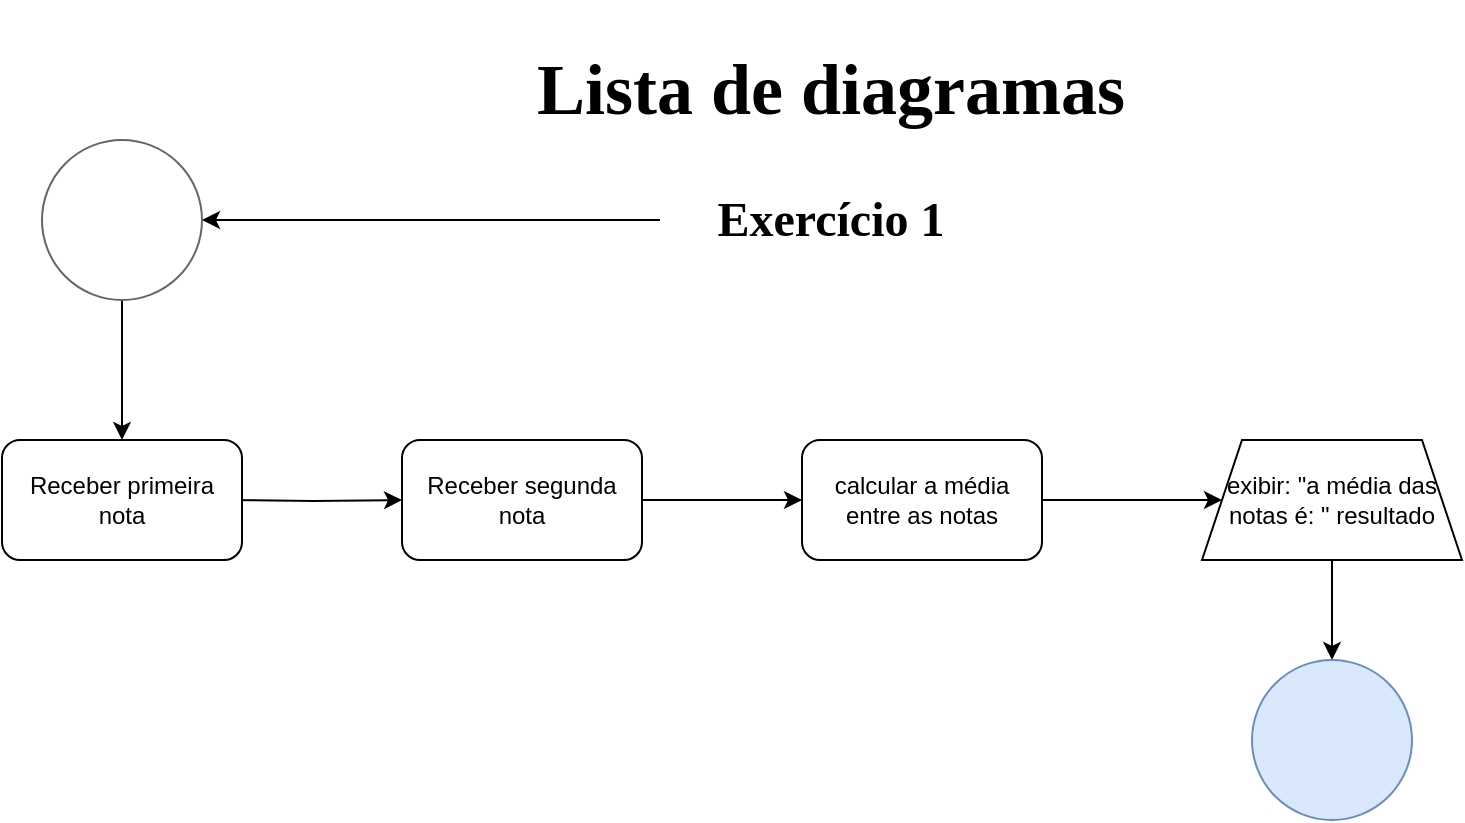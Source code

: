 <mxfile version="21.6.8" type="device" pages="9">
  <diagram name="Página-1" id="MBVWRLeL4u0YkYRsHQjf">
    <mxGraphModel dx="2534" dy="1691" grid="1" gridSize="10" guides="1" tooltips="0" connect="1" arrows="1" fold="1" page="1" pageScale="1" pageWidth="827" pageHeight="1169" math="0" shadow="0">
      <root>
        <mxCell id="0" />
        <mxCell id="1" parent="0" />
        <mxCell id="yLwsUer8spaAoTvLIjva-7" value="&lt;h1&gt;&lt;font style=&quot;font-size: 36px;&quot; face=&quot;Verdana&quot;&gt;Lista de diagramas&lt;/font&gt;&lt;/h1&gt;" style="text;html=1;align=center;verticalAlign=middle;resizable=0;points=[];autosize=1;strokeColor=none;fillColor=none;" parent="1" vertex="1">
          <mxGeometry x="-1391" y="-1010" width="410" height="90" as="geometry" />
        </mxCell>
        <mxCell id="yLwsUer8spaAoTvLIjva-12" style="edgeStyle=orthogonalEdgeStyle;rounded=0;orthogonalLoop=1;jettySize=auto;html=1;entryX=1;entryY=0.5;entryDx=0;entryDy=0;" parent="1" source="yLwsUer8spaAoTvLIjva-10" target="RGLnEuBSLvREdxHDgXHY-3" edge="1">
          <mxGeometry relative="1" as="geometry">
            <mxPoint x="-1550" y="-790" as="targetPoint" />
          </mxGeometry>
        </mxCell>
        <mxCell id="yLwsUer8spaAoTvLIjva-10" value="&lt;font face=&quot;Verdana&quot;&gt;&lt;span style=&quot;font-size: 24px;&quot;&gt;&lt;b&gt;Exercício 1&lt;/b&gt;&lt;br&gt;&lt;/span&gt;&lt;/font&gt;" style="text;html=1;align=center;verticalAlign=middle;resizable=0;points=[];autosize=1;strokeColor=none;fillColor=none;" parent="1" vertex="1">
          <mxGeometry x="-1271" y="-920" width="170" height="40" as="geometry" />
        </mxCell>
        <mxCell id="yLwsUer8spaAoTvLIjva-15" style="edgeStyle=orthogonalEdgeStyle;rounded=0;orthogonalLoop=1;jettySize=auto;html=1;exitX=1;exitY=0.5;exitDx=0;exitDy=0;" parent="1" target="yLwsUer8spaAoTvLIjva-17" edge="1">
          <mxGeometry relative="1" as="geometry">
            <mxPoint x="-1410" y="-760" as="targetPoint" />
            <mxPoint x="-1490" y="-760" as="sourcePoint" />
            <Array as="points" />
          </mxGeometry>
        </mxCell>
        <mxCell id="yLwsUer8spaAoTvLIjva-16" value="Receber primeira nota" style="rounded=1;whiteSpace=wrap;html=1;" parent="1" vertex="1">
          <mxGeometry x="-1600" y="-790" width="120" height="60" as="geometry" />
        </mxCell>
        <mxCell id="yLwsUer8spaAoTvLIjva-19" value="" style="edgeStyle=orthogonalEdgeStyle;rounded=0;orthogonalLoop=1;jettySize=auto;html=1;" parent="1" source="yLwsUer8spaAoTvLIjva-17" edge="1">
          <mxGeometry relative="1" as="geometry">
            <mxPoint x="-1200" y="-760" as="targetPoint" />
          </mxGeometry>
        </mxCell>
        <mxCell id="yLwsUer8spaAoTvLIjva-17" value="Receber segunda nota" style="rounded=1;whiteSpace=wrap;html=1;" parent="1" vertex="1">
          <mxGeometry x="-1400" y="-790" width="120" height="60" as="geometry" />
        </mxCell>
        <mxCell id="yLwsUer8spaAoTvLIjva-23" value="" style="edgeStyle=orthogonalEdgeStyle;rounded=0;orthogonalLoop=1;jettySize=auto;html=1;" parent="1" source="yLwsUer8spaAoTvLIjva-18" edge="1">
          <mxGeometry relative="1" as="geometry">
            <mxPoint x="-990" y="-760" as="targetPoint" />
          </mxGeometry>
        </mxCell>
        <mxCell id="yLwsUer8spaAoTvLIjva-18" value="calcular a média entre as notas" style="whiteSpace=wrap;html=1;rounded=1;" parent="1" vertex="1">
          <mxGeometry x="-1200" y="-790" width="120" height="60" as="geometry" />
        </mxCell>
        <mxCell id="RGLnEuBSLvREdxHDgXHY-2" style="edgeStyle=orthogonalEdgeStyle;rounded=0;orthogonalLoop=1;jettySize=auto;html=1;exitX=0.5;exitY=1;exitDx=0;exitDy=0;entryX=0.5;entryY=0;entryDx=0;entryDy=0;" parent="1" source="whuFGem-u5p46zRJl5p5-1" target="RGLnEuBSLvREdxHDgXHY-1" edge="1">
          <mxGeometry relative="1" as="geometry" />
        </mxCell>
        <mxCell id="whuFGem-u5p46zRJl5p5-1" value="exibir: &quot;a média das notas é: &quot; resultado" style="shape=trapezoid;perimeter=trapezoidPerimeter;whiteSpace=wrap;html=1;fixedSize=1;" parent="1" vertex="1">
          <mxGeometry x="-1000" y="-790" width="130" height="60" as="geometry" />
        </mxCell>
        <mxCell id="RGLnEuBSLvREdxHDgXHY-1" value="" style="ellipse;whiteSpace=wrap;html=1;aspect=fixed;strokeColor=#6c8ebf;fillColor=#dae8fc;" parent="1" vertex="1">
          <mxGeometry x="-975" y="-680" width="80" height="80" as="geometry" />
        </mxCell>
        <mxCell id="RGLnEuBSLvREdxHDgXHY-4" style="edgeStyle=orthogonalEdgeStyle;rounded=0;orthogonalLoop=1;jettySize=auto;html=1;entryX=0.5;entryY=0;entryDx=0;entryDy=0;" parent="1" source="RGLnEuBSLvREdxHDgXHY-3" target="yLwsUer8spaAoTvLIjva-16" edge="1">
          <mxGeometry relative="1" as="geometry" />
        </mxCell>
        <mxCell id="RGLnEuBSLvREdxHDgXHY-3" value="" style="ellipse;whiteSpace=wrap;html=1;aspect=fixed;strokeColor=#666666;fillColor=none;gradientColor=#b3b3b3;" parent="1" vertex="1">
          <mxGeometry x="-1580" y="-940" width="80" height="80" as="geometry" />
        </mxCell>
      </root>
    </mxGraphModel>
  </diagram>
  <diagram id="PPPMZbSBldMwgM_wO3XQ" name="Página-2">
    <mxGraphModel dx="880" dy="522" grid="1" gridSize="10" guides="1" tooltips="1" connect="1" arrows="1" fold="1" page="1" pageScale="1" pageWidth="827" pageHeight="1169" math="0" shadow="0">
      <root>
        <mxCell id="0" />
        <mxCell id="1" parent="0" />
        <mxCell id="ddOnvyrgOLOoN6zQgoAd-1" style="edgeStyle=orthogonalEdgeStyle;rounded=0;orthogonalLoop=1;jettySize=auto;html=1;entryX=0;entryY=0.5;entryDx=0;entryDy=0;" parent="1" source="R-vO49pj2QU3bakPJqdC-1" target="DH5n6js6v5DD6Njl--qI-1" edge="1">
          <mxGeometry relative="1" as="geometry">
            <mxPoint x="760" y="200" as="targetPoint" />
            <Array as="points">
              <mxPoint x="740" y="60" />
              <mxPoint x="740" y="57" />
            </Array>
          </mxGeometry>
        </mxCell>
        <mxCell id="R-vO49pj2QU3bakPJqdC-1" value="&lt;font face=&quot;Verdana&quot;&gt;&lt;b&gt;&lt;font style=&quot;font-size: 24px;&quot;&gt;Exercício&lt;span style=&quot;background-color: initial;&quot;&gt;&amp;nbsp;&lt;font style=&quot;&quot;&gt;2&lt;/font&gt;&lt;/span&gt;&lt;/font&gt;&lt;/b&gt;&lt;span style=&quot;font-size: 18px;&quot;&gt;&lt;b&gt;&lt;br&gt;&lt;/b&gt;&lt;/span&gt;&lt;/font&gt;" style="text;html=1;align=center;verticalAlign=middle;resizable=0;points=[];autosize=1;strokeColor=none;fillColor=none;" parent="1" vertex="1">
          <mxGeometry x="329" y="40" width="170" height="40" as="geometry" />
        </mxCell>
        <mxCell id="ddOnvyrgOLOoN6zQgoAd-4" value="" style="edgeStyle=orthogonalEdgeStyle;rounded=0;orthogonalLoop=1;jettySize=auto;html=1;" parent="1" source="ddOnvyrgOLOoN6zQgoAd-2" target="ddOnvyrgOLOoN6zQgoAd-3" edge="1">
          <mxGeometry relative="1" as="geometry" />
        </mxCell>
        <mxCell id="ddOnvyrgOLOoN6zQgoAd-2" value="receberr primeira nota" style="rounded=1;whiteSpace=wrap;html=1;" parent="1" vertex="1">
          <mxGeometry x="680" y="155" width="130" height="110" as="geometry" />
        </mxCell>
        <mxCell id="DH5n6js6v5DD6Njl--qI-9" style="edgeStyle=orthogonalEdgeStyle;rounded=0;orthogonalLoop=1;jettySize=auto;html=1;entryX=1;entryY=0.5;entryDx=0;entryDy=0;" edge="1" parent="1" source="ddOnvyrgOLOoN6zQgoAd-3" target="DH5n6js6v5DD6Njl--qI-8">
          <mxGeometry relative="1" as="geometry" />
        </mxCell>
        <mxCell id="ddOnvyrgOLOoN6zQgoAd-3" value="receber segunda nota" style="whiteSpace=wrap;html=1;rounded=1;" parent="1" vertex="1">
          <mxGeometry x="460" y="155" width="150" height="110" as="geometry" />
        </mxCell>
        <mxCell id="DH5n6js6v5DD6Njl--qI-4" style="edgeStyle=orthogonalEdgeStyle;rounded=0;orthogonalLoop=1;jettySize=auto;html=1;entryX=0.5;entryY=0;entryDx=0;entryDy=0;" edge="1" parent="1" source="QMON-Y-2vng-MlJz6Hmx-7" target="QMON-Y-2vng-MlJz6Hmx-12">
          <mxGeometry relative="1" as="geometry" />
        </mxCell>
        <mxCell id="DH5n6js6v5DD6Njl--qI-5" style="edgeStyle=orthogonalEdgeStyle;rounded=0;orthogonalLoop=1;jettySize=auto;html=1;entryX=0.5;entryY=1;entryDx=0;entryDy=0;" edge="1" parent="1" source="QMON-Y-2vng-MlJz6Hmx-7" target="QMON-Y-2vng-MlJz6Hmx-9">
          <mxGeometry relative="1" as="geometry" />
        </mxCell>
        <mxCell id="QMON-Y-2vng-MlJz6Hmx-7" value="" style="rhombus;whiteSpace=wrap;html=1;" parent="1" vertex="1">
          <mxGeometry x="200" y="177.5" width="80" height="65" as="geometry" />
        </mxCell>
        <mxCell id="DH5n6js6v5DD6Njl--qI-13" style="edgeStyle=orthogonalEdgeStyle;rounded=0;orthogonalLoop=1;jettySize=auto;html=1;entryX=0.5;entryY=0;entryDx=0;entryDy=0;" edge="1" parent="1" source="QMON-Y-2vng-MlJz6Hmx-9" target="DH5n6js6v5DD6Njl--qI-12">
          <mxGeometry relative="1" as="geometry" />
        </mxCell>
        <mxCell id="QMON-Y-2vng-MlJz6Hmx-9" value="exiba #partiuestágio" style="rounded=1;whiteSpace=wrap;html=1;" parent="1" vertex="1">
          <mxGeometry x="170" y="17.5" width="140" height="110" as="geometry" />
        </mxCell>
        <mxCell id="DH5n6js6v5DD6Njl--qI-14" style="edgeStyle=orthogonalEdgeStyle;rounded=0;orthogonalLoop=1;jettySize=auto;html=1;entryX=0.5;entryY=1;entryDx=0;entryDy=0;" edge="1" parent="1" source="QMON-Y-2vng-MlJz6Hmx-12" target="DH5n6js6v5DD6Njl--qI-12">
          <mxGeometry relative="1" as="geometry" />
        </mxCell>
        <mxCell id="QMON-Y-2vng-MlJz6Hmx-12" value="exiba #partiutentardenovo" style="rounded=1;whiteSpace=wrap;html=1;" parent="1" vertex="1">
          <mxGeometry x="170" y="290" width="140" height="105" as="geometry" />
        </mxCell>
        <mxCell id="DH5n6js6v5DD6Njl--qI-2" style="edgeStyle=orthogonalEdgeStyle;rounded=0;orthogonalLoop=1;jettySize=auto;html=1;entryX=0.5;entryY=0;entryDx=0;entryDy=0;" edge="1" parent="1" source="DH5n6js6v5DD6Njl--qI-1" target="ddOnvyrgOLOoN6zQgoAd-2">
          <mxGeometry relative="1" as="geometry" />
        </mxCell>
        <mxCell id="DH5n6js6v5DD6Njl--qI-1" value="" style="ellipse;whiteSpace=wrap;html=1;aspect=fixed;" vertex="1" parent="1">
          <mxGeometry x="705" y="17.5" width="80" height="80" as="geometry" />
        </mxCell>
        <mxCell id="DH5n6js6v5DD6Njl--qI-6" value="&lt;b&gt;Média &amp;gt;= 5&lt;/b&gt;" style="text;html=1;strokeColor=none;fillColor=none;align=center;verticalAlign=middle;whiteSpace=wrap;rounded=0;" vertex="1" parent="1">
          <mxGeometry x="165" y="140" width="70" height="30" as="geometry" />
        </mxCell>
        <mxCell id="DH5n6js6v5DD6Njl--qI-7" value="&lt;b&gt;Média&amp;nbsp;&amp;lt;5&lt;/b&gt;" style="text;html=1;strokeColor=none;fillColor=none;align=center;verticalAlign=middle;whiteSpace=wrap;rounded=0;" vertex="1" parent="1">
          <mxGeometry x="170" y="242.5" width="60" height="30" as="geometry" />
        </mxCell>
        <mxCell id="DH5n6js6v5DD6Njl--qI-10" style="edgeStyle=orthogonalEdgeStyle;rounded=0;orthogonalLoop=1;jettySize=auto;html=1;entryX=1;entryY=0.5;entryDx=0;entryDy=0;" edge="1" parent="1" source="DH5n6js6v5DD6Njl--qI-8" target="QMON-Y-2vng-MlJz6Hmx-7">
          <mxGeometry relative="1" as="geometry" />
        </mxCell>
        <mxCell id="DH5n6js6v5DD6Njl--qI-8" value="Calcular média&lt;br&gt;(&lt;b&gt;Média&lt;/b&gt;)" style="rounded=0;whiteSpace=wrap;html=1;" vertex="1" parent="1">
          <mxGeometry x="330" y="180" width="90" height="60" as="geometry" />
        </mxCell>
        <mxCell id="DH5n6js6v5DD6Njl--qI-12" value="" style="ellipse;whiteSpace=wrap;html=1;aspect=fixed;fillColor=#96CEFF;" vertex="1" parent="1">
          <mxGeometry x="20" y="155" width="80" height="80" as="geometry" />
        </mxCell>
      </root>
    </mxGraphModel>
  </diagram>
  <diagram id="km4E6x7lSGDBsaypSOEK" name="Página-3">
    <mxGraphModel dx="880" dy="522" grid="1" gridSize="10" guides="1" tooltips="1" connect="1" arrows="1" fold="1" page="1" pageScale="1" pageWidth="827" pageHeight="1169" math="0" shadow="0">
      <root>
        <mxCell id="0" />
        <mxCell id="1" parent="0" />
        <mxCell id="hJqeboP30ijmWmsp8F8Y-5" style="edgeStyle=orthogonalEdgeStyle;rounded=0;orthogonalLoop=1;jettySize=auto;html=1;entryX=1;entryY=0.5;entryDx=0;entryDy=0;" edge="1" parent="1" source="zeyaKWwRTD_eX1ojcNpV-2" target="hJqeboP30ijmWmsp8F8Y-4">
          <mxGeometry relative="1" as="geometry" />
        </mxCell>
        <mxCell id="zeyaKWwRTD_eX1ojcNpV-2" value="&lt;font face=&quot;Verdana&quot;&gt;&lt;b&gt;&lt;font style=&quot;font-size: 24px;&quot;&gt;Exercício&lt;span style=&quot;background-color: initial;&quot;&gt;&amp;nbsp;3&lt;/span&gt;&lt;/font&gt;&lt;/b&gt;&lt;span style=&quot;font-size: 18px;&quot;&gt;&lt;b&gt;&lt;br&gt;&lt;/b&gt;&lt;/span&gt;&lt;/font&gt;" style="text;html=1;align=center;verticalAlign=middle;resizable=0;points=[];autosize=1;strokeColor=none;fillColor=none;" parent="1" vertex="1">
          <mxGeometry x="630" y="24" width="170" height="40" as="geometry" />
        </mxCell>
        <mxCell id="zeyaKWwRTD_eX1ojcNpV-7" style="edgeStyle=orthogonalEdgeStyle;rounded=0;orthogonalLoop=1;jettySize=auto;html=1;" parent="1" source="zeyaKWwRTD_eX1ojcNpV-5" target="zeyaKWwRTD_eX1ojcNpV-8" edge="1">
          <mxGeometry relative="1" as="geometry">
            <mxPoint x="120" y="240" as="targetPoint" />
          </mxGeometry>
        </mxCell>
        <mxCell id="GPi00CHcTWiWtiCr3RKn-3" style="edgeStyle=orthogonalEdgeStyle;rounded=0;orthogonalLoop=1;jettySize=auto;html=1;entryX=0.5;entryY=0;entryDx=0;entryDy=0;" parent="1" source="zeyaKWwRTD_eX1ojcNpV-5" target="GPi00CHcTWiWtiCr3RKn-2" edge="1">
          <mxGeometry relative="1" as="geometry" />
        </mxCell>
        <mxCell id="GPi00CHcTWiWtiCr3RKn-5" value="" style="edgeStyle=orthogonalEdgeStyle;rounded=0;orthogonalLoop=1;jettySize=auto;html=1;" parent="1" source="zeyaKWwRTD_eX1ojcNpV-5" target="GPi00CHcTWiWtiCr3RKn-4" edge="1">
          <mxGeometry relative="1" as="geometry" />
        </mxCell>
        <mxCell id="GPi00CHcTWiWtiCr3RKn-18" style="edgeStyle=orthogonalEdgeStyle;rounded=0;orthogonalLoop=1;jettySize=auto;html=1;exitX=0;exitY=0;exitDx=0;exitDy=0;entryX=1;entryY=0.5;entryDx=0;entryDy=0;" parent="1" source="zeyaKWwRTD_eX1ojcNpV-5" target="GPi00CHcTWiWtiCr3RKn-8" edge="1">
          <mxGeometry relative="1" as="geometry" />
        </mxCell>
        <mxCell id="zeyaKWwRTD_eX1ojcNpV-5" value="" style="rhombus;whiteSpace=wrap;html=1;rounded=1;" parent="1" vertex="1">
          <mxGeometry x="383" y="200" width="71" height="50" as="geometry" />
        </mxCell>
        <mxCell id="zeyaKWwRTD_eX1ojcNpV-8" value="Para gênero biológico igual a &#39;masculino&#39;, exiba &quot;você é homem&quot;" style="rounded=1;whiteSpace=wrap;html=1;" parent="1" vertex="1">
          <mxGeometry y="183.75" width="160" height="112.5" as="geometry" />
        </mxCell>
        <mxCell id="GPi00CHcTWiWtiCr3RKn-20" value="" style="edgeStyle=orthogonalEdgeStyle;rounded=0;orthogonalLoop=1;jettySize=auto;html=1;" parent="1" source="GPi00CHcTWiWtiCr3RKn-2" target="GPi00CHcTWiWtiCr3RKn-19" edge="1">
          <mxGeometry relative="1" as="geometry" />
        </mxCell>
        <mxCell id="hJqeboP30ijmWmsp8F8Y-10" style="edgeStyle=orthogonalEdgeStyle;rounded=0;orthogonalLoop=1;jettySize=auto;html=1;exitX=0;exitY=1;exitDx=0;exitDy=0;entryX=1;entryY=0.5;entryDx=0;entryDy=0;" edge="1" parent="1" source="GPi00CHcTWiWtiCr3RKn-2" target="GPi00CHcTWiWtiCr3RKn-12">
          <mxGeometry relative="1" as="geometry" />
        </mxCell>
        <mxCell id="hJqeboP30ijmWmsp8F8Y-11" style="edgeStyle=orthogonalEdgeStyle;rounded=0;orthogonalLoop=1;jettySize=auto;html=1;exitX=1;exitY=0;exitDx=0;exitDy=0;entryX=-0.006;entryY=0.443;entryDx=0;entryDy=0;entryPerimeter=0;" edge="1" parent="1" source="GPi00CHcTWiWtiCr3RKn-2" target="GPi00CHcTWiWtiCr3RKn-13">
          <mxGeometry relative="1" as="geometry" />
        </mxCell>
        <mxCell id="hJqeboP30ijmWmsp8F8Y-12" style="edgeStyle=orthogonalEdgeStyle;rounded=0;orthogonalLoop=1;jettySize=auto;html=1;exitX=1;exitY=1;exitDx=0;exitDy=0;entryX=0;entryY=0.5;entryDx=0;entryDy=0;" edge="1" parent="1" source="GPi00CHcTWiWtiCr3RKn-2" target="GPi00CHcTWiWtiCr3RKn-16">
          <mxGeometry relative="1" as="geometry" />
        </mxCell>
        <mxCell id="hJqeboP30ijmWmsp8F8Y-13" style="edgeStyle=orthogonalEdgeStyle;rounded=0;orthogonalLoop=1;jettySize=auto;html=1;exitX=0;exitY=0;exitDx=0;exitDy=0;entryX=1;entryY=0.5;entryDx=0;entryDy=0;" edge="1" parent="1" source="GPi00CHcTWiWtiCr3RKn-2" target="GPi00CHcTWiWtiCr3RKn-9">
          <mxGeometry relative="1" as="geometry" />
        </mxCell>
        <mxCell id="GPi00CHcTWiWtiCr3RKn-2" value="" style="rhombus;whiteSpace=wrap;html=1;rounded=1;" parent="1" vertex="1">
          <mxGeometry x="372.5" y="365" width="92" height="60" as="geometry" />
        </mxCell>
        <mxCell id="GPi00CHcTWiWtiCr3RKn-4" value="Para gênero biológico igual a &#39;feminino&#39;, exiba &quot;Você é mulher&quot;" style="whiteSpace=wrap;html=1;rounded=1;" parent="1" vertex="1">
          <mxGeometry x="600" y="120" width="160" height="115" as="geometry" />
        </mxCell>
        <mxCell id="GPi00CHcTWiWtiCr3RKn-8" value="Para gênero biológico igual a &#39;Não informar&#39;, exiba &quot;Você não informou seu gênero&quot;" style="rounded=1;whiteSpace=wrap;html=1;" parent="1" vertex="1">
          <mxGeometry x="90" y="80" width="120" height="60" as="geometry" />
        </mxCell>
        <mxCell id="hJqeboP30ijmWmsp8F8Y-15" style="edgeStyle=orthogonalEdgeStyle;rounded=0;orthogonalLoop=1;jettySize=auto;html=1;exitX=0;exitY=1;exitDx=0;exitDy=0;entryX=0.5;entryY=0;entryDx=0;entryDy=0;" edge="1" parent="1" source="GPi00CHcTWiWtiCr3RKn-9" target="hJqeboP30ijmWmsp8F8Y-14">
          <mxGeometry relative="1" as="geometry" />
        </mxCell>
        <mxCell id="GPi00CHcTWiWtiCr3RKn-9" value="Para número menor que &#39;17&#39; e gênero biológico &#39;masculino&#39; exiba &quot;e menino&quot;" style="whiteSpace=wrap;html=1;rounded=1;" parent="1" vertex="1">
          <mxGeometry x="170" y="280" width="160" height="90" as="geometry" />
        </mxCell>
        <mxCell id="hJqeboP30ijmWmsp8F8Y-16" style="edgeStyle=orthogonalEdgeStyle;rounded=0;orthogonalLoop=1;jettySize=auto;html=1;exitX=0;exitY=0.5;exitDx=0;exitDy=0;entryX=0.5;entryY=1;entryDx=0;entryDy=0;" edge="1" parent="1" source="GPi00CHcTWiWtiCr3RKn-12" target="hJqeboP30ijmWmsp8F8Y-14">
          <mxGeometry relative="1" as="geometry" />
        </mxCell>
        <mxCell id="GPi00CHcTWiWtiCr3RKn-12" value="Para número igual ou maior que &#39;18&#39; e gênero biológico &#39;Não informado&#39; exiba &quot;e é maior de idade&quot;" style="rounded=1;whiteSpace=wrap;html=1;" parent="1" vertex="1">
          <mxGeometry x="160" y="395" width="160" height="110" as="geometry" />
        </mxCell>
        <mxCell id="hJqeboP30ijmWmsp8F8Y-19" style="edgeStyle=orthogonalEdgeStyle;rounded=0;orthogonalLoop=1;jettySize=auto;html=1;exitX=1;exitY=0.5;exitDx=0;exitDy=0;entryX=0.5;entryY=0;entryDx=0;entryDy=0;" edge="1" parent="1" source="GPi00CHcTWiWtiCr3RKn-13" target="hJqeboP30ijmWmsp8F8Y-17">
          <mxGeometry relative="1" as="geometry" />
        </mxCell>
        <mxCell id="GPi00CHcTWiWtiCr3RKn-13" value="Para numero menor que &#39;17&#39; e gênero biológico &#39;feminino&#39; exiba &quot;e menina&quot;" style="whiteSpace=wrap;html=1;rounded=1;" parent="1" vertex="1">
          <mxGeometry x="520.38" y="280" width="160" height="115" as="geometry" />
        </mxCell>
        <mxCell id="hJqeboP30ijmWmsp8F8Y-18" style="edgeStyle=orthogonalEdgeStyle;rounded=0;orthogonalLoop=1;jettySize=auto;html=1;exitX=1;exitY=0.5;exitDx=0;exitDy=0;entryX=0.5;entryY=1;entryDx=0;entryDy=0;" edge="1" parent="1" source="GPi00CHcTWiWtiCr3RKn-16" target="hJqeboP30ijmWmsp8F8Y-17">
          <mxGeometry relative="1" as="geometry" />
        </mxCell>
        <mxCell id="GPi00CHcTWiWtiCr3RKn-16" value="Para número igual ou maior que &#39;18&#39; exiba &quot;maior de idade&quot;" style="rounded=1;whiteSpace=wrap;html=1;" parent="1" vertex="1">
          <mxGeometry x="526" y="420" width="160" height="110" as="geometry" />
        </mxCell>
        <mxCell id="hJqeboP30ijmWmsp8F8Y-21" style="edgeStyle=orthogonalEdgeStyle;rounded=0;orthogonalLoop=1;jettySize=auto;html=1;exitX=0.5;exitY=1;exitDx=0;exitDy=0;entryX=0.5;entryY=0;entryDx=0;entryDy=0;" edge="1" parent="1" source="GPi00CHcTWiWtiCr3RKn-19" target="hJqeboP30ijmWmsp8F8Y-20">
          <mxGeometry relative="1" as="geometry" />
        </mxCell>
        <mxCell id="GPi00CHcTWiWtiCr3RKn-19" value="Solicite o gênero biológico, &quot;masculino, feminino ou não informar&quot; e idade numérica para o usuário" style="whiteSpace=wrap;html=1;rounded=1;" parent="1" vertex="1">
          <mxGeometry x="321.69" y="505" width="193.62" height="95" as="geometry" />
        </mxCell>
        <mxCell id="hJqeboP30ijmWmsp8F8Y-8" value="" style="edgeStyle=orthogonalEdgeStyle;rounded=0;orthogonalLoop=1;jettySize=auto;html=1;" edge="1" parent="1" source="hJqeboP30ijmWmsp8F8Y-2" target="hJqeboP30ijmWmsp8F8Y-7">
          <mxGeometry relative="1" as="geometry" />
        </mxCell>
        <mxCell id="hJqeboP30ijmWmsp8F8Y-2" value="Ler gênero biológico do usuário" style="rounded=1;whiteSpace=wrap;html=1;" vertex="1" parent="1">
          <mxGeometry x="378.5" y="18" width="80" height="52" as="geometry" />
        </mxCell>
        <mxCell id="hJqeboP30ijmWmsp8F8Y-6" style="edgeStyle=orthogonalEdgeStyle;rounded=0;orthogonalLoop=1;jettySize=auto;html=1;entryX=1;entryY=0.5;entryDx=0;entryDy=0;" edge="1" parent="1" source="hJqeboP30ijmWmsp8F8Y-4" target="hJqeboP30ijmWmsp8F8Y-2">
          <mxGeometry relative="1" as="geometry" />
        </mxCell>
        <mxCell id="hJqeboP30ijmWmsp8F8Y-4" value="" style="ellipse;whiteSpace=wrap;html=1;aspect=fixed;" vertex="1" parent="1">
          <mxGeometry x="526" y="26" width="36" height="36" as="geometry" />
        </mxCell>
        <mxCell id="hJqeboP30ijmWmsp8F8Y-9" style="edgeStyle=orthogonalEdgeStyle;rounded=0;orthogonalLoop=1;jettySize=auto;html=1;" edge="1" parent="1" source="hJqeboP30ijmWmsp8F8Y-7" target="zeyaKWwRTD_eX1ojcNpV-5">
          <mxGeometry relative="1" as="geometry" />
        </mxCell>
        <mxCell id="hJqeboP30ijmWmsp8F8Y-7" value="Ler idade do usuário" style="whiteSpace=wrap;html=1;rounded=1;" vertex="1" parent="1">
          <mxGeometry x="373.5" y="120" width="90" height="44" as="geometry" />
        </mxCell>
        <mxCell id="hJqeboP30ijmWmsp8F8Y-14" value="" style="ellipse;whiteSpace=wrap;html=1;aspect=fixed;fillColor=#4ABDFF;" vertex="1" parent="1">
          <mxGeometry x="55" y="370" width="50" height="50" as="geometry" />
        </mxCell>
        <mxCell id="hJqeboP30ijmWmsp8F8Y-17" value="" style="ellipse;whiteSpace=wrap;html=1;aspect=fixed;fillColor=#4FCAFF;" vertex="1" parent="1">
          <mxGeometry x="720" y="375" width="50" height="50" as="geometry" />
        </mxCell>
        <mxCell id="hJqeboP30ijmWmsp8F8Y-20" value="" style="ellipse;whiteSpace=wrap;html=1;aspect=fixed;strokeColor=#000000;fillColor=#2BD5FF;" vertex="1" parent="1">
          <mxGeometry x="374" y="630" width="80" height="80" as="geometry" />
        </mxCell>
      </root>
    </mxGraphModel>
  </diagram>
  <diagram id="ha2dA_mJhth-EmN7i1kQ" name="Página-4">
    <mxGraphModel dx="880" dy="522" grid="1" gridSize="10" guides="1" tooltips="1" connect="1" arrows="1" fold="1" page="1" pageScale="1" pageWidth="827" pageHeight="1169" math="0" shadow="0">
      <root>
        <mxCell id="0" />
        <mxCell id="1" parent="0" />
        <mxCell id="nG_UfmdcZ-2O5xYbKFY2-2" style="edgeStyle=orthogonalEdgeStyle;rounded=0;orthogonalLoop=1;jettySize=auto;html=1;entryX=1;entryY=0.5;entryDx=0;entryDy=0;" edge="1" parent="1" source="ZMh7-QfK8T-F3YRaahXd-1" target="nG_UfmdcZ-2O5xYbKFY2-1">
          <mxGeometry relative="1" as="geometry" />
        </mxCell>
        <mxCell id="ZMh7-QfK8T-F3YRaahXd-1" value="&lt;font face=&quot;Verdana&quot;&gt;&lt;b&gt;&lt;font style=&quot;font-size: 24px;&quot;&gt;Exercício&lt;span style=&quot;background-color: initial;&quot;&gt;&amp;nbsp;4&lt;/span&gt;&lt;/font&gt;&lt;/b&gt;&lt;span style=&quot;font-size: 18px;&quot;&gt;&lt;b&gt;&lt;br&gt;&lt;/b&gt;&lt;/span&gt;&lt;/font&gt;" style="text;html=1;align=center;verticalAlign=middle;resizable=0;points=[];autosize=1;strokeColor=none;fillColor=none;" parent="1" vertex="1">
          <mxGeometry x="650" width="170" height="40" as="geometry" />
        </mxCell>
        <mxCell id="ZMh7-QfK8T-F3YRaahXd-5" value="" style="edgeStyle=orthogonalEdgeStyle;rounded=0;orthogonalLoop=1;jettySize=auto;html=1;" parent="1" source="ZMh7-QfK8T-F3YRaahXd-3" target="ZMh7-QfK8T-F3YRaahXd-6" edge="1">
          <mxGeometry relative="1" as="geometry">
            <mxPoint x="115" y="315" as="targetPoint" />
          </mxGeometry>
        </mxCell>
        <mxCell id="ZMh7-QfK8T-F3YRaahXd-3" value="Ler estado" style="rounded=1;whiteSpace=wrap;html=1;" parent="1" vertex="1">
          <mxGeometry x="190" y="180" width="130" height="90" as="geometry" />
        </mxCell>
        <mxCell id="ZMh7-QfK8T-F3YRaahXd-9" value="" style="edgeStyle=orthogonalEdgeStyle;rounded=0;orthogonalLoop=1;jettySize=auto;html=1;" parent="1" source="ZMh7-QfK8T-F3YRaahXd-6" target="ZMh7-QfK8T-F3YRaahXd-8" edge="1">
          <mxGeometry relative="1" as="geometry" />
        </mxCell>
        <mxCell id="ZMh7-QfK8T-F3YRaahXd-12" value="" style="edgeStyle=orthogonalEdgeStyle;rounded=0;orthogonalLoop=1;jettySize=auto;html=1;" parent="1" source="ZMh7-QfK8T-F3YRaahXd-6" target="ZMh7-QfK8T-F3YRaahXd-11" edge="1">
          <mxGeometry relative="1" as="geometry" />
        </mxCell>
        <mxCell id="ZMh7-QfK8T-F3YRaahXd-6" value="" style="rhombus;whiteSpace=wrap;html=1;rounded=1;" parent="1" vertex="1">
          <mxGeometry x="210.55" y="322.5" width="88.91" height="60" as="geometry" />
        </mxCell>
        <mxCell id="nG_UfmdcZ-2O5xYbKFY2-5" style="edgeStyle=orthogonalEdgeStyle;rounded=0;orthogonalLoop=1;jettySize=auto;html=1;exitX=0.5;exitY=0;exitDx=0;exitDy=0;entryX=0.5;entryY=1;entryDx=0;entryDy=0;" edge="1" parent="1" source="ZMh7-QfK8T-F3YRaahXd-8" target="ZMh7-QfK8T-F3YRaahXd-14">
          <mxGeometry relative="1" as="geometry" />
        </mxCell>
        <mxCell id="ZMh7-QfK8T-F3YRaahXd-8" value="exibir: &quot;estado invalido&quot;, retorne" style="whiteSpace=wrap;html=1;rounded=1;" parent="1" vertex="1">
          <mxGeometry x="430.01" y="330" width="99.99" height="45" as="geometry" />
        </mxCell>
        <mxCell id="ZMh7-QfK8T-F3YRaahXd-18" value="" style="edgeStyle=orthogonalEdgeStyle;rounded=0;orthogonalLoop=1;jettySize=auto;html=1;" parent="1" source="ZMh7-QfK8T-F3YRaahXd-11" target="ZMh7-QfK8T-F3YRaahXd-17" edge="1">
          <mxGeometry relative="1" as="geometry" />
        </mxCell>
        <mxCell id="ZMh7-QfK8T-F3YRaahXd-11" value="Para estado válido, solicite quantidade de filhos entre 0 e 15" style="whiteSpace=wrap;html=1;rounded=1;" parent="1" vertex="1">
          <mxGeometry x="171.88" y="510" width="166.25" height="100" as="geometry" />
        </mxCell>
        <mxCell id="ZMh7-QfK8T-F3YRaahXd-16" style="edgeStyle=orthogonalEdgeStyle;rounded=0;orthogonalLoop=1;jettySize=auto;html=1;entryX=0.5;entryY=0;entryDx=0;entryDy=0;" parent="1" source="ZMh7-QfK8T-F3YRaahXd-14" target="ZMh7-QfK8T-F3YRaahXd-3" edge="1">
          <mxGeometry relative="1" as="geometry" />
        </mxCell>
        <mxCell id="ZMh7-QfK8T-F3YRaahXd-14" value="exiba &#39;informe o estado em que nasceu&quot;" style="rounded=1;whiteSpace=wrap;html=1;" parent="1" vertex="1">
          <mxGeometry x="420" y="80" width="120" height="60" as="geometry" />
        </mxCell>
        <mxCell id="ZMh7-QfK8T-F3YRaahXd-20" value="" style="edgeStyle=orthogonalEdgeStyle;rounded=0;orthogonalLoop=1;jettySize=auto;html=1;" parent="1" source="ZMh7-QfK8T-F3YRaahXd-17" target="ZMh7-QfK8T-F3YRaahXd-19" edge="1">
          <mxGeometry relative="1" as="geometry" />
        </mxCell>
        <mxCell id="ZMh7-QfK8T-F3YRaahXd-17" value="Ler quantidade de filhos&lt;br&gt;$&lt;b&gt;filhos&lt;/b&gt;" style="whiteSpace=wrap;html=1;rounded=1;" parent="1" vertex="1">
          <mxGeometry x="194.995" y="792.5" width="120" height="60" as="geometry" />
        </mxCell>
        <mxCell id="ZMh7-QfK8T-F3YRaahXd-22" value="" style="edgeStyle=orthogonalEdgeStyle;rounded=0;orthogonalLoop=1;jettySize=auto;html=1;" parent="1" source="ZMh7-QfK8T-F3YRaahXd-19" target="ZMh7-QfK8T-F3YRaahXd-21" edge="1">
          <mxGeometry relative="1" as="geometry" />
        </mxCell>
        <mxCell id="ZMh7-QfK8T-F3YRaahXd-24" style="edgeStyle=orthogonalEdgeStyle;rounded=0;orthogonalLoop=1;jettySize=auto;html=1;exitX=1;exitY=0;exitDx=0;exitDy=0;" parent="1" source="ZMh7-QfK8T-F3YRaahXd-19" target="ZMh7-QfK8T-F3YRaahXd-25" edge="1">
          <mxGeometry relative="1" as="geometry">
            <mxPoint x="690" y="730" as="targetPoint" />
            <Array as="points">
              <mxPoint x="565" y="783" />
              <mxPoint x="565" y="735" />
              <mxPoint x="560" y="735" />
              <mxPoint x="560" y="770" />
              <mxPoint x="665" y="770" />
            </Array>
          </mxGeometry>
        </mxCell>
        <mxCell id="ZMh7-QfK8T-F3YRaahXd-27" value="" style="edgeStyle=orthogonalEdgeStyle;rounded=0;orthogonalLoop=1;jettySize=auto;html=1;" parent="1" source="ZMh7-QfK8T-F3YRaahXd-19" target="ZMh7-QfK8T-F3YRaahXd-26" edge="1">
          <mxGeometry relative="1" as="geometry" />
        </mxCell>
        <mxCell id="ZMh7-QfK8T-F3YRaahXd-28" style="edgeStyle=orthogonalEdgeStyle;rounded=0;orthogonalLoop=1;jettySize=auto;html=1;exitX=1;exitY=1;exitDx=0;exitDy=0;" parent="1" source="ZMh7-QfK8T-F3YRaahXd-19" target="ZMh7-QfK8T-F3YRaahXd-29" edge="1">
          <mxGeometry relative="1" as="geometry">
            <mxPoint x="710" y="1000" as="targetPoint" />
          </mxGeometry>
        </mxCell>
        <mxCell id="ZMh7-QfK8T-F3YRaahXd-33" value="" style="edgeStyle=orthogonalEdgeStyle;rounded=0;orthogonalLoop=1;jettySize=auto;html=1;" parent="1" source="ZMh7-QfK8T-F3YRaahXd-19" target="ZMh7-QfK8T-F3YRaahXd-32" edge="1">
          <mxGeometry relative="1" as="geometry" />
        </mxCell>
        <mxCell id="nG_UfmdcZ-2O5xYbKFY2-7" style="edgeStyle=orthogonalEdgeStyle;rounded=0;orthogonalLoop=1;jettySize=auto;html=1;exitX=0;exitY=1;exitDx=0;exitDy=0;entryX=1;entryY=0.5;entryDx=0;entryDy=0;" edge="1" parent="1" source="ZMh7-QfK8T-F3YRaahXd-19" target="ZMh7-QfK8T-F3YRaahXd-31">
          <mxGeometry relative="1" as="geometry" />
        </mxCell>
        <mxCell id="ZMh7-QfK8T-F3YRaahXd-19" value="" style="rhombus;whiteSpace=wrap;html=1;rounded=1;" parent="1" vertex="1">
          <mxGeometry x="427.51" y="780" width="104.99" height="85" as="geometry" />
        </mxCell>
        <mxCell id="ZMh7-QfK8T-F3YRaahXd-23" style="edgeStyle=orthogonalEdgeStyle;rounded=0;orthogonalLoop=1;jettySize=auto;html=1;entryX=1;entryY=0.5;entryDx=0;entryDy=0;" parent="1" source="ZMh7-QfK8T-F3YRaahXd-21" target="ZMh7-QfK8T-F3YRaahXd-11" edge="1">
          <mxGeometry relative="1" as="geometry" />
        </mxCell>
        <mxCell id="ZMh7-QfK8T-F3YRaahXd-21" value="exiba &quot;quantidade invalida&quot;, retorne" style="whiteSpace=wrap;html=1;rounded=1;" parent="1" vertex="1">
          <mxGeometry x="420" y="650" width="120" height="60" as="geometry" />
        </mxCell>
        <mxCell id="nG_UfmdcZ-2O5xYbKFY2-9" style="edgeStyle=orthogonalEdgeStyle;rounded=0;orthogonalLoop=1;jettySize=auto;html=1;" edge="1" parent="1" source="ZMh7-QfK8T-F3YRaahXd-25" target="nG_UfmdcZ-2O5xYbKFY2-8">
          <mxGeometry relative="1" as="geometry" />
        </mxCell>
        <mxCell id="ZMh7-QfK8T-F3YRaahXd-25" value="Para número igual à 0, exiba: &quot;#tv&amp;nbsp; #internet&amp;nbsp; #videogame&quot;" style="rounded=1;whiteSpace=wrap;html=1;" parent="1" vertex="1">
          <mxGeometry x="555" y="655" width="150" height="75" as="geometry" />
        </mxCell>
        <mxCell id="nG_UfmdcZ-2O5xYbKFY2-10" style="edgeStyle=orthogonalEdgeStyle;rounded=0;orthogonalLoop=1;jettySize=auto;html=1;exitX=0.75;exitY=0;exitDx=0;exitDy=0;" edge="1" parent="1" source="ZMh7-QfK8T-F3YRaahXd-26" target="nG_UfmdcZ-2O5xYbKFY2-8">
          <mxGeometry relative="1" as="geometry" />
        </mxCell>
        <mxCell id="ZMh7-QfK8T-F3YRaahXd-26" value="Para quantidade igual à 1, exiba: &quot;#nãotemvideogame&quot;" style="whiteSpace=wrap;html=1;rounded=1;" parent="1" vertex="1">
          <mxGeometry x="650" y="787.5" width="160.01" height="70" as="geometry" />
        </mxCell>
        <mxCell id="nG_UfmdcZ-2O5xYbKFY2-12" style="edgeStyle=orthogonalEdgeStyle;rounded=0;orthogonalLoop=1;jettySize=auto;html=1;entryX=1;entryY=0.5;entryDx=0;entryDy=0;" edge="1" parent="1" source="ZMh7-QfK8T-F3YRaahXd-29" target="nG_UfmdcZ-2O5xYbKFY2-11">
          <mxGeometry relative="1" as="geometry" />
        </mxCell>
        <mxCell id="ZMh7-QfK8T-F3YRaahXd-29" value="Para quantidade igual à 2, exiba: &quot;#nãotemtv&quot;" style="rounded=1;whiteSpace=wrap;html=1;" parent="1" vertex="1">
          <mxGeometry x="560" y="900" width="140" height="90" as="geometry" />
        </mxCell>
        <mxCell id="nG_UfmdcZ-2O5xYbKFY2-14" style="edgeStyle=orthogonalEdgeStyle;rounded=0;orthogonalLoop=1;jettySize=auto;html=1;entryX=0;entryY=0.5;entryDx=0;entryDy=0;" edge="1" parent="1" source="ZMh7-QfK8T-F3YRaahXd-31" target="nG_UfmdcZ-2O5xYbKFY2-11">
          <mxGeometry relative="1" as="geometry">
            <Array as="points">
              <mxPoint x="286" y="1100" />
            </Array>
          </mxGeometry>
        </mxCell>
        <mxCell id="ZMh7-QfK8T-F3YRaahXd-31" value="Para quantidade igual à 3, exiba: &quot;#nãotemtv&amp;nbsp; #nãoteminternet #nãotemvideogame&quot;" style="rounded=1;whiteSpace=wrap;html=1;" parent="1" vertex="1">
          <mxGeometry x="210.55" y="900" width="150" height="85" as="geometry" />
        </mxCell>
        <mxCell id="nG_UfmdcZ-2O5xYbKFY2-13" style="edgeStyle=orthogonalEdgeStyle;rounded=0;orthogonalLoop=1;jettySize=auto;html=1;" edge="1" parent="1" source="ZMh7-QfK8T-F3YRaahXd-32" target="nG_UfmdcZ-2O5xYbKFY2-11">
          <mxGeometry relative="1" as="geometry" />
        </mxCell>
        <mxCell id="ZMh7-QfK8T-F3YRaahXd-32" value="Para quantidade igual ou maior que 4, exiba: &quot;#cresceiemultiplicaivos&quot;" style="whiteSpace=wrap;html=1;rounded=1;" parent="1" vertex="1">
          <mxGeometry x="417.51" y="975" width="124.99" height="60" as="geometry" />
        </mxCell>
        <mxCell id="nG_UfmdcZ-2O5xYbKFY2-3" style="edgeStyle=orthogonalEdgeStyle;rounded=0;orthogonalLoop=1;jettySize=auto;html=1;entryX=1;entryY=0.5;entryDx=0;entryDy=0;" edge="1" parent="1" source="nG_UfmdcZ-2O5xYbKFY2-1" target="ZMh7-QfK8T-F3YRaahXd-14">
          <mxGeometry relative="1" as="geometry" />
        </mxCell>
        <mxCell id="nG_UfmdcZ-2O5xYbKFY2-1" value="" style="ellipse;whiteSpace=wrap;html=1;aspect=fixed;" vertex="1" parent="1">
          <mxGeometry x="650" y="80" width="60" height="60" as="geometry" />
        </mxCell>
        <mxCell id="nG_UfmdcZ-2O5xYbKFY2-4" value="estado invalido" style="text;html=1;strokeColor=none;fillColor=none;align=center;verticalAlign=middle;whiteSpace=wrap;rounded=0;" vertex="1" parent="1">
          <mxGeometry x="320" y="300" width="74.99" height="50" as="geometry" />
        </mxCell>
        <mxCell id="nG_UfmdcZ-2O5xYbKFY2-6" value="$&lt;b&gt;filhos&amp;lt;0 e&amp;nbsp;&lt;/b&gt;$&lt;b style=&quot;border-color: var(--border-color);&quot;&gt;filhos&amp;gt;15&lt;/b&gt;&lt;b&gt;&lt;br&gt;&amp;nbsp;&lt;/b&gt;" style="text;html=1;strokeColor=none;fillColor=none;align=center;verticalAlign=middle;whiteSpace=wrap;rounded=0;" vertex="1" parent="1">
          <mxGeometry x="405.01" y="730" width="70" height="60" as="geometry" />
        </mxCell>
        <mxCell id="nG_UfmdcZ-2O5xYbKFY2-8" value="" style="ellipse;whiteSpace=wrap;html=1;aspect=fixed;fillColor=#59FF85;" vertex="1" parent="1">
          <mxGeometry x="750" y="672.5" width="40" height="40" as="geometry" />
        </mxCell>
        <mxCell id="nG_UfmdcZ-2O5xYbKFY2-11" value="" style="ellipse;whiteSpace=wrap;html=1;aspect=fixed;fillColor=#59FF85;" vertex="1" parent="1">
          <mxGeometry x="540" y="1080" width="40" height="40" as="geometry" />
        </mxCell>
      </root>
    </mxGraphModel>
  </diagram>
  <diagram id="LtyKEV9YPNW8GVIPtaQi" name="Página-5">
    <mxGraphModel dx="880" dy="522" grid="1" gridSize="10" guides="1" tooltips="1" connect="1" arrows="1" fold="1" page="1" pageScale="1" pageWidth="827" pageHeight="1169" math="0" shadow="0">
      <root>
        <mxCell id="0" />
        <mxCell id="1" parent="0" />
        <mxCell id="oEJ4MW1kmrLBvRicaOYC-2" style="edgeStyle=orthogonalEdgeStyle;rounded=0;orthogonalLoop=1;jettySize=auto;html=1;entryX=0;entryY=0.5;entryDx=0;entryDy=0;" edge="1" parent="1" source="M_UocIKWwnYfczSsgokm-1" target="oEJ4MW1kmrLBvRicaOYC-1">
          <mxGeometry relative="1" as="geometry" />
        </mxCell>
        <mxCell id="M_UocIKWwnYfczSsgokm-1" value="&lt;font face=&quot;Verdana&quot;&gt;&lt;b&gt;&lt;font style=&quot;font-size: 24px;&quot;&gt;Exercício&lt;span style=&quot;background-color: initial;&quot;&gt;&amp;nbsp;5&lt;/span&gt;&lt;/font&gt;&lt;/b&gt;&lt;span style=&quot;font-size: 18px;&quot;&gt;&lt;b&gt;&lt;br&gt;&lt;/b&gt;&lt;/span&gt;&lt;/font&gt;" style="text;html=1;align=center;verticalAlign=middle;resizable=0;points=[];autosize=1;strokeColor=none;fillColor=none;" parent="1" vertex="1">
          <mxGeometry x="40" y="10" width="170" height="40" as="geometry" />
        </mxCell>
        <mxCell id="M_UocIKWwnYfczSsgokm-5" value="" style="edgeStyle=orthogonalEdgeStyle;rounded=0;orthogonalLoop=1;jettySize=auto;html=1;" parent="1" source="M_UocIKWwnYfczSsgokm-2" target="M_UocIKWwnYfczSsgokm-4" edge="1">
          <mxGeometry relative="1" as="geometry" />
        </mxCell>
        <mxCell id="M_UocIKWwnYfczSsgokm-2" value="Solicite que o usuário informe quantas horas ele dorme por noite" style="whiteSpace=wrap;html=1;" parent="1" vertex="1">
          <mxGeometry x="299" y="90" width="180" height="100" as="geometry" />
        </mxCell>
        <mxCell id="M_UocIKWwnYfczSsgokm-7" value="" style="edgeStyle=orthogonalEdgeStyle;rounded=0;orthogonalLoop=1;jettySize=auto;html=1;" parent="1" source="M_UocIKWwnYfczSsgokm-4" target="M_UocIKWwnYfczSsgokm-6" edge="1">
          <mxGeometry relative="1" as="geometry" />
        </mxCell>
        <mxCell id="M_UocIKWwnYfczSsgokm-12" style="edgeStyle=orthogonalEdgeStyle;rounded=0;orthogonalLoop=1;jettySize=auto;html=1;exitX=0;exitY=1;exitDx=0;exitDy=0;entryX=1;entryY=0.5;entryDx=0;entryDy=0;" parent="1" source="M_UocIKWwnYfczSsgokm-4" target="M_UocIKWwnYfczSsgokm-10" edge="1">
          <mxGeometry relative="1" as="geometry" />
        </mxCell>
        <mxCell id="M_UocIKWwnYfczSsgokm-14" value="" style="edgeStyle=orthogonalEdgeStyle;rounded=0;orthogonalLoop=1;jettySize=auto;html=1;exitX=1;exitY=0.5;exitDx=0;exitDy=0;" parent="1" source="M_UocIKWwnYfczSsgokm-4" target="M_UocIKWwnYfczSsgokm-13" edge="1">
          <mxGeometry relative="1" as="geometry" />
        </mxCell>
        <mxCell id="M_UocIKWwnYfczSsgokm-16" value="" style="edgeStyle=orthogonalEdgeStyle;rounded=0;orthogonalLoop=1;jettySize=auto;html=1;exitX=1;exitY=0;exitDx=0;exitDy=0;" parent="1" source="M_UocIKWwnYfczSsgokm-4" target="M_UocIKWwnYfczSsgokm-15" edge="1">
          <mxGeometry relative="1" as="geometry" />
        </mxCell>
        <mxCell id="M_UocIKWwnYfczSsgokm-4" value="Exiba respostas diferentes para diferentes faixas numéricas" style="rhombus;whiteSpace=wrap;html=1;" parent="1" vertex="1">
          <mxGeometry x="306.88" y="240" width="163.12" height="140" as="geometry" />
        </mxCell>
        <mxCell id="M_UocIKWwnYfczSsgokm-6" value="Para números 0,1,2,3 e 4, exiba: &quot;#zumbi&quot;" style="whiteSpace=wrap;html=1;" parent="1" vertex="1">
          <mxGeometry x="30" y="210" width="160" height="110" as="geometry" />
        </mxCell>
        <mxCell id="M_UocIKWwnYfczSsgokm-10" value="Para os números 5 ou 6, exiba: &quot;pouca concentração&quot;&amp;nbsp;" style="rounded=0;whiteSpace=wrap;html=1;" parent="1" vertex="1">
          <mxGeometry x="40" y="350" width="160" height="100" as="geometry" />
        </mxCell>
        <mxCell id="M_UocIKWwnYfczSsgokm-13" value="Para os números: 7,8 e 9, exiba: &quot;boa concentração&quot;" style="whiteSpace=wrap;html=1;" parent="1" vertex="1">
          <mxGeometry x="530" y="330" width="160" height="100" as="geometry" />
        </mxCell>
        <mxCell id="M_UocIKWwnYfczSsgokm-15" value="Para os números iguais ou maiores que 10, exiba: &quot;olha a preguiça!&quot;" style="whiteSpace=wrap;html=1;" parent="1" vertex="1">
          <mxGeometry x="540" y="150" width="180" height="100" as="geometry" />
        </mxCell>
        <mxCell id="oEJ4MW1kmrLBvRicaOYC-3" style="edgeStyle=orthogonalEdgeStyle;rounded=0;orthogonalLoop=1;jettySize=auto;html=1;entryX=0.5;entryY=0;entryDx=0;entryDy=0;" edge="1" parent="1" source="oEJ4MW1kmrLBvRicaOYC-1" target="M_UocIKWwnYfczSsgokm-2">
          <mxGeometry relative="1" as="geometry" />
        </mxCell>
        <mxCell id="oEJ4MW1kmrLBvRicaOYC-1" value="" style="ellipse;whiteSpace=wrap;html=1;aspect=fixed;" vertex="1" parent="1">
          <mxGeometry x="364" y="5" width="50" height="50" as="geometry" />
        </mxCell>
      </root>
    </mxGraphModel>
  </diagram>
  <diagram id="4UdnLCExSr83SHgU0oF6" name="Página-6">
    <mxGraphModel dx="880" dy="522" grid="1" gridSize="10" guides="1" tooltips="1" connect="1" arrows="1" fold="1" page="1" pageScale="1" pageWidth="827" pageHeight="1169" math="0" shadow="0">
      <root>
        <mxCell id="0" />
        <mxCell id="1" parent="0" />
        <mxCell id="LFa3zZc8NFILLehVtrLq-4" style="edgeStyle=orthogonalEdgeStyle;rounded=0;orthogonalLoop=1;jettySize=auto;html=1;entryX=0.5;entryY=0;entryDx=0;entryDy=0;" parent="1" source="LFa3zZc8NFILLehVtrLq-1" target="LFa3zZc8NFILLehVtrLq-2" edge="1">
          <mxGeometry relative="1" as="geometry" />
        </mxCell>
        <mxCell id="LFa3zZc8NFILLehVtrLq-1" value="&lt;font face=&quot;Verdana&quot;&gt;&lt;b&gt;&lt;font style=&quot;font-size: 24px;&quot;&gt;Exercício&lt;span style=&quot;background-color: initial;&quot;&gt;&amp;nbsp;6&lt;/span&gt;&lt;/font&gt;&lt;/b&gt;&lt;span style=&quot;font-size: 18px;&quot;&gt;&lt;b&gt;&lt;br&gt;&lt;/b&gt;&lt;/span&gt;&lt;/font&gt;" style="text;html=1;align=center;verticalAlign=middle;resizable=0;points=[];autosize=1;strokeColor=none;fillColor=none;" parent="1" vertex="1">
          <mxGeometry x="320" y="10" width="170" height="40" as="geometry" />
        </mxCell>
        <mxCell id="LFa3zZc8NFILLehVtrLq-7" value="" style="edgeStyle=orthogonalEdgeStyle;rounded=0;orthogonalLoop=1;jettySize=auto;html=1;" parent="1" source="LFa3zZc8NFILLehVtrLq-2" target="LFa3zZc8NFILLehVtrLq-6" edge="1">
          <mxGeometry relative="1" as="geometry" />
        </mxCell>
        <mxCell id="LFa3zZc8NFILLehVtrLq-2" value="Solicite que o usuário informe as medidas da frente e da lateral do terreno" style="rounded=1;whiteSpace=wrap;html=1;" parent="1" vertex="1">
          <mxGeometry x="320" y="80" width="170" height="120" as="geometry" />
        </mxCell>
        <mxCell id="LFa3zZc8NFILLehVtrLq-9" value="" style="edgeStyle=orthogonalEdgeStyle;rounded=0;orthogonalLoop=1;jettySize=auto;html=1;" parent="1" source="LFa3zZc8NFILLehVtrLq-6" target="LFa3zZc8NFILLehVtrLq-8" edge="1">
          <mxGeometry relative="1" as="geometry" />
        </mxCell>
        <mxCell id="LFa3zZc8NFILLehVtrLq-6" value="Multiplique as medidas informadas" style="whiteSpace=wrap;html=1;rounded=1;" parent="1" vertex="1">
          <mxGeometry x="330" y="240" width="150" height="90" as="geometry" />
        </mxCell>
        <mxCell id="LFa3zZc8NFILLehVtrLq-10" style="edgeStyle=orthogonalEdgeStyle;rounded=0;orthogonalLoop=1;jettySize=auto;html=1;" parent="1" source="LFa3zZc8NFILLehVtrLq-8" target="LFa3zZc8NFILLehVtrLq-11" edge="1">
          <mxGeometry relative="1" as="geometry">
            <mxPoint x="140" y="350" as="targetPoint" />
          </mxGeometry>
        </mxCell>
        <mxCell id="LFa3zZc8NFILLehVtrLq-12" style="edgeStyle=orthogonalEdgeStyle;rounded=0;orthogonalLoop=1;jettySize=auto;html=1;" parent="1" source="LFa3zZc8NFILLehVtrLq-8" target="LFa3zZc8NFILLehVtrLq-13" edge="1">
          <mxGeometry relative="1" as="geometry">
            <mxPoint x="620" y="360" as="targetPoint" />
          </mxGeometry>
        </mxCell>
        <mxCell id="LFa3zZc8NFILLehVtrLq-14" style="edgeStyle=orthogonalEdgeStyle;rounded=0;orthogonalLoop=1;jettySize=auto;html=1;exitX=0;exitY=1;exitDx=0;exitDy=0;" parent="1" source="LFa3zZc8NFILLehVtrLq-8" target="LFa3zZc8NFILLehVtrLq-15" edge="1">
          <mxGeometry relative="1" as="geometry">
            <mxPoint x="190" y="500" as="targetPoint" />
          </mxGeometry>
        </mxCell>
        <mxCell id="LFa3zZc8NFILLehVtrLq-17" value="" style="edgeStyle=orthogonalEdgeStyle;rounded=0;orthogonalLoop=1;jettySize=auto;html=1;" parent="1" source="LFa3zZc8NFILLehVtrLq-8" target="LFa3zZc8NFILLehVtrLq-16" edge="1">
          <mxGeometry relative="1" as="geometry" />
        </mxCell>
        <mxCell id="LFa3zZc8NFILLehVtrLq-8" value="Exiba diferentes respostas para cada faixa numérica" style="rhombus;whiteSpace=wrap;html=1;rounded=1;" parent="1" vertex="1">
          <mxGeometry x="305" y="360" width="200" height="150" as="geometry" />
        </mxCell>
        <mxCell id="LFa3zZc8NFILLehVtrLq-11" value="Para números iguais ou menores que 99, exiba: &quot;#terrenopequeno&quot;" style="rounded=0;whiteSpace=wrap;html=1;" parent="1" vertex="1">
          <mxGeometry x="120" y="330" width="120" height="60" as="geometry" />
        </mxCell>
        <mxCell id="LFa3zZc8NFILLehVtrLq-13" value="Para números iguais ou maiores que 100 e iguais ou menores que 250, exiba: &quot;#terrenomédio&quot;" style="rounded=0;whiteSpace=wrap;html=1;" parent="1" vertex="1">
          <mxGeometry x="600" y="300" width="140" height="90" as="geometry" />
        </mxCell>
        <mxCell id="LFa3zZc8NFILLehVtrLq-15" value="Para números maiores que 250, exiba: &quot;#terrenogrande&quot;" style="rounded=0;whiteSpace=wrap;html=1;" parent="1" vertex="1">
          <mxGeometry x="120" y="460" width="130" height="80" as="geometry" />
        </mxCell>
        <mxCell id="LFa3zZc8NFILLehVtrLq-16" value="Receber resultado" style="shape=trapezoid;perimeter=trapezoidPerimeter;whiteSpace=wrap;html=1;fixedSize=1;" parent="1" vertex="1">
          <mxGeometry x="342.5" y="540" width="125" height="60" as="geometry" />
        </mxCell>
      </root>
    </mxGraphModel>
  </diagram>
  <diagram id="y4CAajGNrdyWKFCKy9cB" name="Página-7">
    <mxGraphModel dx="880" dy="522" grid="1" gridSize="10" guides="1" tooltips="1" connect="1" arrows="1" fold="1" page="1" pageScale="1" pageWidth="827" pageHeight="1169" math="0" shadow="0">
      <root>
        <mxCell id="0" />
        <mxCell id="1" parent="0" />
        <mxCell id="7pXli_3rgdkAImA08cwG-3" style="edgeStyle=orthogonalEdgeStyle;rounded=0;orthogonalLoop=1;jettySize=auto;html=1;entryX=0.5;entryY=0;entryDx=0;entryDy=0;" parent="1" source="cXaq4FhYH6nWfXA2TcfD-1" target="7pXli_3rgdkAImA08cwG-1" edge="1">
          <mxGeometry relative="1" as="geometry" />
        </mxCell>
        <mxCell id="cXaq4FhYH6nWfXA2TcfD-1" value="&lt;font face=&quot;Verdana&quot;&gt;&lt;b&gt;&lt;font style=&quot;font-size: 24px;&quot;&gt;Exercício&lt;span style=&quot;background-color: initial;&quot;&gt;&amp;nbsp;7&lt;/span&gt;&lt;/font&gt;&lt;/b&gt;&lt;span style=&quot;font-size: 18px;&quot;&gt;&lt;b&gt;&lt;br&gt;&lt;/b&gt;&lt;/span&gt;&lt;/font&gt;" style="text;html=1;align=center;verticalAlign=middle;resizable=0;points=[];autosize=1;strokeColor=none;fillColor=none;" parent="1" vertex="1">
          <mxGeometry x="40" y="10" width="170" height="40" as="geometry" />
        </mxCell>
        <mxCell id="7pXli_3rgdkAImA08cwG-7" style="edgeStyle=orthogonalEdgeStyle;rounded=0;orthogonalLoop=1;jettySize=auto;html=1;exitX=1;exitY=0.5;exitDx=0;exitDy=0;entryX=0;entryY=0.5;entryDx=0;entryDy=0;" parent="1" source="7pXli_3rgdkAImA08cwG-1" target="7pXli_3rgdkAImA08cwG-4" edge="1">
          <mxGeometry relative="1" as="geometry" />
        </mxCell>
        <mxCell id="7pXli_3rgdkAImA08cwG-1" value="" style="ellipse;whiteSpace=wrap;html=1;aspect=fixed;" parent="1" vertex="1">
          <mxGeometry x="95" y="85" width="60" height="60" as="geometry" />
        </mxCell>
        <mxCell id="7pXli_3rgdkAImA08cwG-10" style="edgeStyle=orthogonalEdgeStyle;rounded=0;orthogonalLoop=1;jettySize=auto;html=1;" parent="1" source="7pXli_3rgdkAImA08cwG-4" target="7pXli_3rgdkAImA08cwG-11" edge="1">
          <mxGeometry relative="1" as="geometry">
            <mxPoint x="410" y="110" as="targetPoint" />
          </mxGeometry>
        </mxCell>
        <mxCell id="7pXli_3rgdkAImA08cwG-4" value="Ler valor do estágio($salario) e valor da faculdade($custo)" style="rounded=1;whiteSpace=wrap;html=1;" parent="1" vertex="1">
          <mxGeometry x="220" y="80" width="120" height="70" as="geometry" />
        </mxCell>
        <mxCell id="7pXli_3rgdkAImA08cwG-13" value="" style="edgeStyle=orthogonalEdgeStyle;rounded=0;orthogonalLoop=1;jettySize=auto;html=1;" parent="1" source="7pXli_3rgdkAImA08cwG-11" target="7pXli_3rgdkAImA08cwG-12" edge="1">
          <mxGeometry relative="1" as="geometry" />
        </mxCell>
        <mxCell id="7pXli_3rgdkAImA08cwG-11" value="Calcular ($&lt;b&gt;salario &lt;/b&gt;- $&lt;b&gt;custo&lt;/b&gt;)/30 = $&lt;b&gt;média&lt;/b&gt;" style="rounded=1;whiteSpace=wrap;html=1;" parent="1" vertex="1">
          <mxGeometry x="414" y="87.5" width="120" height="55" as="geometry" />
        </mxCell>
        <mxCell id="7pXli_3rgdkAImA08cwG-15" value="" style="edgeStyle=orthogonalEdgeStyle;rounded=0;orthogonalLoop=1;jettySize=auto;html=1;" parent="1" source="7pXli_3rgdkAImA08cwG-16" target="7pXli_3rgdkAImA08cwG-14" edge="1">
          <mxGeometry relative="1" as="geometry" />
        </mxCell>
        <mxCell id="7pXli_3rgdkAImA08cwG-18" style="edgeStyle=orthogonalEdgeStyle;rounded=0;orthogonalLoop=1;jettySize=auto;html=1;exitX=0;exitY=0;exitDx=0;exitDy=0;entryX=1;entryY=0.5;entryDx=0;entryDy=0;" parent="1" source="7pXli_3rgdkAImA08cwG-12" target="7pXli_3rgdkAImA08cwG-16" edge="1">
          <mxGeometry relative="1" as="geometry" />
        </mxCell>
        <mxCell id="7pXli_3rgdkAImA08cwG-19" style="edgeStyle=orthogonalEdgeStyle;rounded=0;orthogonalLoop=1;jettySize=auto;html=1;exitX=0;exitY=0.5;exitDx=0;exitDy=0;" parent="1" source="7pXli_3rgdkAImA08cwG-12" target="7pXli_3rgdkAImA08cwG-20" edge="1">
          <mxGeometry relative="1" as="geometry">
            <mxPoint x="400" y="260" as="targetPoint" />
          </mxGeometry>
        </mxCell>
        <mxCell id="7pXli_3rgdkAImA08cwG-23" style="edgeStyle=orthogonalEdgeStyle;rounded=0;orthogonalLoop=1;jettySize=auto;html=1;exitX=1;exitY=0;exitDx=0;exitDy=0;" parent="1" source="7pXli_3rgdkAImA08cwG-12" target="7pXli_3rgdkAImA08cwG-24" edge="1">
          <mxGeometry relative="1" as="geometry">
            <mxPoint x="530" y="220" as="targetPoint" />
          </mxGeometry>
        </mxCell>
        <mxCell id="7pXli_3rgdkAImA08cwG-27" style="edgeStyle=orthogonalEdgeStyle;rounded=0;orthogonalLoop=1;jettySize=auto;html=1;exitX=1;exitY=0.5;exitDx=0;exitDy=0;" parent="1" source="7pXli_3rgdkAImA08cwG-12" target="7pXli_3rgdkAImA08cwG-28" edge="1">
          <mxGeometry relative="1" as="geometry">
            <mxPoint x="550" y="290" as="targetPoint" />
          </mxGeometry>
        </mxCell>
        <mxCell id="7pXli_3rgdkAImA08cwG-31" style="edgeStyle=orthogonalEdgeStyle;rounded=0;orthogonalLoop=1;jettySize=auto;html=1;exitX=1;exitY=1;exitDx=0;exitDy=0;" parent="1" source="7pXli_3rgdkAImA08cwG-12" target="7pXli_3rgdkAImA08cwG-32" edge="1">
          <mxGeometry relative="1" as="geometry">
            <mxPoint x="540" y="340" as="targetPoint" />
            <Array as="points">
              <mxPoint x="494" y="350" />
            </Array>
          </mxGeometry>
        </mxCell>
        <mxCell id="7pXli_3rgdkAImA08cwG-12" value="" style="rhombus;whiteSpace=wrap;html=1;rounded=1;" parent="1" vertex="1">
          <mxGeometry x="434" y="220" width="80" height="80" as="geometry" />
        </mxCell>
        <mxCell id="7pXli_3rgdkAImA08cwG-36" style="edgeStyle=orthogonalEdgeStyle;rounded=0;orthogonalLoop=1;jettySize=auto;html=1;" parent="1" source="7pXli_3rgdkAImA08cwG-14" target="7pXli_3rgdkAImA08cwG-35" edge="1">
          <mxGeometry relative="1" as="geometry" />
        </mxCell>
        <mxCell id="7pXli_3rgdkAImA08cwG-14" value="exibir: &quot;#controletotal" style="whiteSpace=wrap;html=1;rounded=1;" parent="1" vertex="1">
          <mxGeometry x="150" y="175" width="110" height="60" as="geometry" />
        </mxCell>
        <mxCell id="7pXli_3rgdkAImA08cwG-16" value="&lt;b&gt;$média &amp;lt;15&lt;/b&gt;" style="text;html=1;strokeColor=none;fillColor=none;align=center;verticalAlign=middle;whiteSpace=wrap;rounded=0;" parent="1" vertex="1">
          <mxGeometry x="300" y="190" width="70" height="30" as="geometry" />
        </mxCell>
        <mxCell id="7pXli_3rgdkAImA08cwG-21" style="edgeStyle=orthogonalEdgeStyle;rounded=0;orthogonalLoop=1;jettySize=auto;html=1;" parent="1" source="7pXli_3rgdkAImA08cwG-20" target="7pXli_3rgdkAImA08cwG-22" edge="1">
          <mxGeometry relative="1" as="geometry">
            <mxPoint x="270" y="290" as="targetPoint" />
          </mxGeometry>
        </mxCell>
        <mxCell id="7pXli_3rgdkAImA08cwG-20" value="&lt;b&gt;$média&lt;/b&gt; &amp;gt;=15 e =&amp;lt; 20&lt;b&gt;&lt;br&gt;&lt;/b&gt;" style="text;html=1;strokeColor=none;fillColor=none;align=center;verticalAlign=middle;whiteSpace=wrap;rounded=0;" parent="1" vertex="1">
          <mxGeometry x="310" y="270" width="70" height="40" as="geometry" />
        </mxCell>
        <mxCell id="7pXli_3rgdkAImA08cwG-37" style="edgeStyle=orthogonalEdgeStyle;rounded=0;orthogonalLoop=1;jettySize=auto;html=1;exitX=0;exitY=0.5;exitDx=0;exitDy=0;entryX=0.5;entryY=1;entryDx=0;entryDy=0;" parent="1" source="7pXli_3rgdkAImA08cwG-22" target="7pXli_3rgdkAImA08cwG-35" edge="1">
          <mxGeometry relative="1" as="geometry" />
        </mxCell>
        <mxCell id="7pXli_3rgdkAImA08cwG-22" value="exibir: “#ragazzonosabado”" style="rounded=1;whiteSpace=wrap;html=1;" parent="1" vertex="1">
          <mxGeometry x="140" y="265" width="120" height="50" as="geometry" />
        </mxCell>
        <mxCell id="7pXli_3rgdkAImA08cwG-25" style="edgeStyle=orthogonalEdgeStyle;rounded=0;orthogonalLoop=1;jettySize=auto;html=1;" parent="1" source="7pXli_3rgdkAImA08cwG-24" target="7pXli_3rgdkAImA08cwG-26" edge="1">
          <mxGeometry relative="1" as="geometry">
            <mxPoint x="640" y="205" as="targetPoint" />
          </mxGeometry>
        </mxCell>
        <mxCell id="7pXli_3rgdkAImA08cwG-24" value="&lt;b&gt;$média&lt;/b&gt;&amp;gt;20 e &amp;lt;25&amp;nbsp;" style="text;html=1;strokeColor=none;fillColor=none;align=center;verticalAlign=middle;whiteSpace=wrap;rounded=0;" parent="1" vertex="1">
          <mxGeometry x="550" y="190" width="60" height="30" as="geometry" />
        </mxCell>
        <mxCell id="7pXli_3rgdkAImA08cwG-39" style="edgeStyle=orthogonalEdgeStyle;rounded=0;orthogonalLoop=1;jettySize=auto;html=1;exitX=1;exitY=0.5;exitDx=0;exitDy=0;entryX=0.5;entryY=0;entryDx=0;entryDy=0;" parent="1" source="7pXli_3rgdkAImA08cwG-26" target="7pXli_3rgdkAImA08cwG-38" edge="1">
          <mxGeometry relative="1" as="geometry" />
        </mxCell>
        <mxCell id="7pXli_3rgdkAImA08cwG-26" value="exibir: “#cinemanamorada”&lt;span style=&quot;box-sizing: border-box; font-family: &amp;quot;Exo 2&amp;quot;, Barlow; color: rgb(3, 27, 78); font-size: 14px; text-align: left; background-color: rgb(255, 255, 255);&quot; data-ccp-props=&quot;{&amp;quot;201341983&amp;quot;:0,&amp;quot;335559739&amp;quot;:120,&amp;quot;335559740&amp;quot;:276}&quot;&gt;&amp;nbsp;&lt;/span&gt;" style="rounded=1;whiteSpace=wrap;html=1;" parent="1" vertex="1">
          <mxGeometry x="640" y="182.5" width="110" height="45" as="geometry" />
        </mxCell>
        <mxCell id="7pXli_3rgdkAImA08cwG-29" style="edgeStyle=orthogonalEdgeStyle;rounded=0;orthogonalLoop=1;jettySize=auto;html=1;" parent="1" source="7pXli_3rgdkAImA08cwG-28" target="7pXli_3rgdkAImA08cwG-30" edge="1">
          <mxGeometry relative="1" as="geometry">
            <mxPoint x="640" y="280" as="targetPoint" />
          </mxGeometry>
        </mxCell>
        <mxCell id="7pXli_3rgdkAImA08cwG-28" value="$&lt;b&gt;média &lt;/b&gt;=&amp;gt; 25 e &amp;lt;= 30" style="text;html=1;strokeColor=none;fillColor=none;align=center;verticalAlign=middle;whiteSpace=wrap;rounded=0;" parent="1" vertex="1">
          <mxGeometry x="550" y="265" width="70" height="30" as="geometry" />
        </mxCell>
        <mxCell id="7pXli_3rgdkAImA08cwG-40" style="edgeStyle=orthogonalEdgeStyle;rounded=0;orthogonalLoop=1;jettySize=auto;html=1;exitX=1;exitY=0.5;exitDx=0;exitDy=0;" parent="1" source="7pXli_3rgdkAImA08cwG-30" target="7pXli_3rgdkAImA08cwG-38" edge="1">
          <mxGeometry relative="1" as="geometry" />
        </mxCell>
        <mxCell id="7pXli_3rgdkAImA08cwG-30" value="exibir: “#novogame”" style="rounded=1;whiteSpace=wrap;html=1;" parent="1" vertex="1">
          <mxGeometry x="645" y="260" width="100" height="40" as="geometry" />
        </mxCell>
        <mxCell id="7pXli_3rgdkAImA08cwG-33" style="edgeStyle=orthogonalEdgeStyle;rounded=0;orthogonalLoop=1;jettySize=auto;html=1;" parent="1" source="7pXli_3rgdkAImA08cwG-32" target="7pXli_3rgdkAImA08cwG-34" edge="1">
          <mxGeometry relative="1" as="geometry">
            <mxPoint x="640" y="345" as="targetPoint" />
          </mxGeometry>
        </mxCell>
        <mxCell id="7pXli_3rgdkAImA08cwG-32" value="&lt;b&gt;$&lt;span style=&quot;border-color: var(--border-color);&quot;&gt;média&amp;gt;30&lt;/span&gt;&lt;/b&gt;" style="text;html=1;strokeColor=none;fillColor=none;align=center;verticalAlign=middle;whiteSpace=wrap;rounded=0;" parent="1" vertex="1">
          <mxGeometry x="560" y="330" width="60" height="30" as="geometry" />
        </mxCell>
        <mxCell id="7pXli_3rgdkAImA08cwG-41" style="edgeStyle=orthogonalEdgeStyle;rounded=0;orthogonalLoop=1;jettySize=auto;html=1;entryX=0.5;entryY=1;entryDx=0;entryDy=0;" parent="1" source="7pXli_3rgdkAImA08cwG-34" target="7pXli_3rgdkAImA08cwG-38" edge="1">
          <mxGeometry relative="1" as="geometry" />
        </mxCell>
        <mxCell id="7pXli_3rgdkAImA08cwG-34" value="exibir: “#tobonito”" style="rounded=1;whiteSpace=wrap;html=1;" parent="1" vertex="1">
          <mxGeometry x="650" y="325" width="90" height="35" as="geometry" />
        </mxCell>
        <mxCell id="7pXli_3rgdkAImA08cwG-35" value="" style="ellipse;whiteSpace=wrap;html=1;aspect=fixed;fillColor=#12FF49;" parent="1" vertex="1">
          <mxGeometry x="55" y="220" width="40" height="40" as="geometry" />
        </mxCell>
        <mxCell id="7pXli_3rgdkAImA08cwG-38" value="" style="ellipse;whiteSpace=wrap;html=1;aspect=fixed;fillColor=#12FF49;" parent="1" vertex="1">
          <mxGeometry x="787" y="255" width="40" height="40" as="geometry" />
        </mxCell>
        <mxCell id="9AUbsAh-rFonUBztrbmf-1" value="" style="verticalLabelPosition=bottom;verticalAlign=top;html=1;shape=mxgraph.basic.tick;fillStyle=solid;fillColor=#12FF49;" vertex="1" parent="1">
          <mxGeometry x="370" y="325" width="85" height="100" as="geometry" />
        </mxCell>
      </root>
    </mxGraphModel>
  </diagram>
  <diagram id="TxRh7FarSSM0MOSQwXp9" name="Página-8">
    <mxGraphModel dx="880" dy="522" grid="1" gridSize="10" guides="1" tooltips="1" connect="1" arrows="1" fold="1" page="1" pageScale="1" pageWidth="827" pageHeight="1169" math="0" shadow="0">
      <root>
        <mxCell id="0" />
        <mxCell id="1" parent="0" />
        <mxCell id="srMI425EQMTl0-kxXh0X-4" style="edgeStyle=orthogonalEdgeStyle;rounded=0;orthogonalLoop=1;jettySize=auto;html=1;entryX=0;entryY=0.5;entryDx=0;entryDy=0;" parent="1" source="lissv-nG4x_CU47x6LLW-1" target="srMI425EQMTl0-kxXh0X-3" edge="1">
          <mxGeometry relative="1" as="geometry" />
        </mxCell>
        <mxCell id="lissv-nG4x_CU47x6LLW-1" value="&lt;b style=&quot;border-color: var(--border-color); font-family: Verdana;&quot;&gt;&lt;font style=&quot;border-color: var(--border-color); font-size: 24px;&quot;&gt;Exercício 8&lt;/font&gt;&lt;/b&gt;" style="text;html=1;strokeColor=none;fillColor=none;align=center;verticalAlign=middle;whiteSpace=wrap;rounded=0;" parent="1" vertex="1">
          <mxGeometry x="10" width="150" height="60" as="geometry" />
        </mxCell>
        <mxCell id="srMI425EQMTl0-kxXh0X-35" style="edgeStyle=orthogonalEdgeStyle;rounded=0;orthogonalLoop=1;jettySize=auto;html=1;exitX=1;exitY=0;exitDx=0;exitDy=0;entryX=0;entryY=0.25;entryDx=0;entryDy=0;" parent="1" source="srMI425EQMTl0-kxXh0X-3" target="srMI425EQMTl0-kxXh0X-7" edge="1">
          <mxGeometry relative="1" as="geometry" />
        </mxCell>
        <mxCell id="srMI425EQMTl0-kxXh0X-3" value="" style="ellipse;whiteSpace=wrap;html=1;aspect=fixed;" parent="1" vertex="1">
          <mxGeometry x="110" y="75" width="60" height="60" as="geometry" />
        </mxCell>
        <mxCell id="srMI425EQMTl0-kxXh0X-13" style="edgeStyle=orthogonalEdgeStyle;rounded=0;orthogonalLoop=1;jettySize=auto;html=1;entryX=0;entryY=0.5;entryDx=0;entryDy=0;" parent="1" source="srMI425EQMTl0-kxXh0X-7" target="srMI425EQMTl0-kxXh0X-12" edge="1">
          <mxGeometry relative="1" as="geometry" />
        </mxCell>
        <mxCell id="srMI425EQMTl0-kxXh0X-7" value="Namekusei recebe um golpe&lt;br&gt;!&lt;b&gt;dano&lt;/b&gt;" style="rounded=1;whiteSpace=wrap;html=1;" parent="1" vertex="1">
          <mxGeometry x="310" y="25" width="120" height="60" as="geometry" />
        </mxCell>
        <mxCell id="srMI425EQMTl0-kxXh0X-10" style="edgeStyle=orthogonalEdgeStyle;rounded=0;orthogonalLoop=1;jettySize=auto;html=1;" parent="1" source="srMI425EQMTl0-kxXh0X-8" target="srMI425EQMTl0-kxXh0X-11" edge="1">
          <mxGeometry relative="1" as="geometry">
            <mxPoint x="450" y="110" as="targetPoint" />
          </mxGeometry>
        </mxCell>
        <mxCell id="srMI425EQMTl0-kxXh0X-21" style="edgeStyle=orthogonalEdgeStyle;rounded=0;orthogonalLoop=1;jettySize=auto;html=1;entryX=1;entryY=0.5;entryDx=0;entryDy=0;" parent="1" source="srMI425EQMTl0-kxXh0X-8" target="srMI425EQMTl0-kxXh0X-20" edge="1">
          <mxGeometry relative="1" as="geometry" />
        </mxCell>
        <mxCell id="srMI425EQMTl0-kxXh0X-8" value="" style="rhombus;whiteSpace=wrap;html=1;rounded=1;" parent="1" vertex="1">
          <mxGeometry x="490" y="130" width="80" height="80" as="geometry" />
        </mxCell>
        <mxCell id="srMI425EQMTl0-kxXh0X-30" value="" style="edgeStyle=orthogonalEdgeStyle;rounded=0;orthogonalLoop=1;jettySize=auto;html=1;" parent="1" source="srMI425EQMTl0-kxXh0X-11" target="srMI425EQMTl0-kxXh0X-29" edge="1">
          <mxGeometry relative="1" as="geometry" />
        </mxCell>
        <mxCell id="srMI425EQMTl0-kxXh0X-11" value="!&lt;b&gt;dano amputou&amp;nbsp;&lt;/b&gt;Namekusei&amp;nbsp;" style="text;html=1;strokeColor=none;fillColor=none;align=center;verticalAlign=middle;whiteSpace=wrap;rounded=0;" parent="1" vertex="1">
          <mxGeometry x="468" y="270" width="124" height="30" as="geometry" />
        </mxCell>
        <mxCell id="srMI425EQMTl0-kxXh0X-14" style="edgeStyle=orthogonalEdgeStyle;rounded=0;orthogonalLoop=1;jettySize=auto;html=1;" parent="1" source="srMI425EQMTl0-kxXh0X-12" target="srMI425EQMTl0-kxXh0X-8" edge="1">
          <mxGeometry relative="1" as="geometry" />
        </mxCell>
        <mxCell id="srMI425EQMTl0-kxXh0X-12" value="!&lt;b&gt;dano &lt;/b&gt;ao&amp;nbsp;Namekusei&amp;nbsp;" style="text;html=1;strokeColor=none;fillColor=none;align=center;verticalAlign=middle;whiteSpace=wrap;rounded=0;" parent="1" vertex="1">
          <mxGeometry x="495" y="40" width="70" height="30" as="geometry" />
        </mxCell>
        <mxCell id="srMI425EQMTl0-kxXh0X-24" style="edgeStyle=orthogonalEdgeStyle;rounded=0;orthogonalLoop=1;jettySize=auto;html=1;entryX=1;entryY=0.5;entryDx=0;entryDy=0;" parent="1" source="srMI425EQMTl0-kxXh0X-20" target="srMI425EQMTl0-kxXh0X-23" edge="1">
          <mxGeometry relative="1" as="geometry" />
        </mxCell>
        <mxCell id="srMI425EQMTl0-kxXh0X-20" value="!&lt;b&gt;dano não amputou&amp;nbsp;&lt;/b&gt;Namekusei&amp;nbsp;" style="text;html=1;strokeColor=none;fillColor=none;align=center;verticalAlign=middle;whiteSpace=wrap;rounded=0;" parent="1" vertex="1">
          <mxGeometry x="340" y="155" width="110" height="30" as="geometry" />
        </mxCell>
        <mxCell id="srMI425EQMTl0-kxXh0X-25" style="edgeStyle=orthogonalEdgeStyle;rounded=0;orthogonalLoop=1;jettySize=auto;html=1;exitX=0.75;exitY=0;exitDx=0;exitDy=0;entryX=0.25;entryY=1;entryDx=0;entryDy=0;" parent="1" source="srMI425EQMTl0-kxXh0X-23" target="srMI425EQMTl0-kxXh0X-7" edge="1">
          <mxGeometry relative="1" as="geometry" />
        </mxCell>
        <mxCell id="srMI425EQMTl0-kxXh0X-23" value="retorne" style="rounded=0;whiteSpace=wrap;html=1;" parent="1" vertex="1">
          <mxGeometry x="210" y="155" width="70" height="30" as="geometry" />
        </mxCell>
        <mxCell id="srMI425EQMTl0-kxXh0X-34" style="edgeStyle=orthogonalEdgeStyle;rounded=0;orthogonalLoop=1;jettySize=auto;html=1;entryX=1;entryY=0.5;entryDx=0;entryDy=0;" parent="1" source="srMI425EQMTl0-kxXh0X-29" edge="1">
          <mxGeometry relative="1" as="geometry">
            <mxPoint x="250" y="285" as="targetPoint" />
          </mxGeometry>
        </mxCell>
        <mxCell id="srMI425EQMTl0-kxXh0X-37" style="edgeStyle=orthogonalEdgeStyle;rounded=0;orthogonalLoop=1;jettySize=auto;html=1;exitX=0.5;exitY=1;exitDx=0;exitDy=0;entryX=0.5;entryY=0;entryDx=0;entryDy=0;" parent="1" source="srMI425EQMTl0-kxXh0X-29" target="srMI425EQMTl0-kxXh0X-36" edge="1">
          <mxGeometry relative="1" as="geometry" />
        </mxCell>
        <mxCell id="srMI425EQMTl0-kxXh0X-29" value="" style="rhombus;whiteSpace=wrap;html=1;rounded=1;" parent="1" vertex="1">
          <mxGeometry x="320" y="245" width="80" height="80" as="geometry" />
        </mxCell>
        <mxCell id="srMI425EQMTl0-kxXh0X-33" style="edgeStyle=orthogonalEdgeStyle;rounded=0;orthogonalLoop=1;jettySize=auto;html=1;entryX=0;entryY=1;entryDx=0;entryDy=0;" parent="1" target="srMI425EQMTl0-kxXh0X-23" edge="1">
          <mxGeometry relative="1" as="geometry">
            <mxPoint x="210" y="260" as="sourcePoint" />
          </mxGeometry>
        </mxCell>
        <mxCell id="srMI425EQMTl0-kxXh0X-31" value="Se !KI &amp;gt; 5%&amp;nbsp;&lt;br&gt;regenere a amputação e !ki&amp;nbsp; diminui 10%" style="text;html=1;strokeColor=none;fillColor=none;align=center;verticalAlign=middle;whiteSpace=wrap;rounded=0;" parent="1" vertex="1">
          <mxGeometry x="140" y="270" width="110" height="50" as="geometry" />
        </mxCell>
        <mxCell id="srMI425EQMTl0-kxXh0X-39" value="" style="edgeStyle=orthogonalEdgeStyle;rounded=0;orthogonalLoop=1;jettySize=auto;html=1;" parent="1" source="srMI425EQMTl0-kxXh0X-36" target="srMI425EQMTl0-kxXh0X-38" edge="1">
          <mxGeometry relative="1" as="geometry" />
        </mxCell>
        <mxCell id="srMI425EQMTl0-kxXh0X-36" value="Se !KI =&amp;lt;5%" style="text;html=1;strokeColor=none;fillColor=none;align=center;verticalAlign=middle;whiteSpace=wrap;rounded=0;" parent="1" vertex="1">
          <mxGeometry x="325" y="370" width="70" height="40" as="geometry" />
        </mxCell>
        <mxCell id="srMI425EQMTl0-kxXh0X-41" style="edgeStyle=orthogonalEdgeStyle;rounded=0;orthogonalLoop=1;jettySize=auto;html=1;entryX=1;entryY=0.5;entryDx=0;entryDy=0;" parent="1" source="srMI425EQMTl0-kxXh0X-38" target="srMI425EQMTl0-kxXh0X-40" edge="1">
          <mxGeometry relative="1" as="geometry" />
        </mxCell>
        <mxCell id="srMI425EQMTl0-kxXh0X-38" value="morre" style="rounded=1;whiteSpace=wrap;html=1;" parent="1" vertex="1">
          <mxGeometry x="200" y="375" width="80" height="30" as="geometry" />
        </mxCell>
        <mxCell id="srMI425EQMTl0-kxXh0X-40" value="" style="ellipse;whiteSpace=wrap;html=1;aspect=fixed;fillColor=#47FF5A;" parent="1" vertex="1">
          <mxGeometry x="100" y="365" width="50" height="50" as="geometry" />
        </mxCell>
        <mxCell id="cgfdXe8dIsTPNskMI6A9-53" style="edgeStyle=orthogonalEdgeStyle;rounded=0;orthogonalLoop=1;jettySize=auto;html=1;entryX=0.5;entryY=0;entryDx=0;entryDy=0;" parent="1" source="cgfdXe8dIsTPNskMI6A9-3" target="cgfdXe8dIsTPNskMI6A9-5" edge="1">
          <mxGeometry relative="1" as="geometry" />
        </mxCell>
        <mxCell id="cgfdXe8dIsTPNskMI6A9-3" value="" style="ellipse;whiteSpace=wrap;html=1;aspect=fixed;" parent="1" vertex="1">
          <mxGeometry x="448" y="440" width="60" height="60" as="geometry" />
        </mxCell>
        <mxCell id="cgfdXe8dIsTPNskMI6A9-4" style="edgeStyle=orthogonalEdgeStyle;rounded=0;orthogonalLoop=1;jettySize=auto;html=1;entryX=0;entryY=0.5;entryDx=0;entryDy=0;" parent="1" source="cgfdXe8dIsTPNskMI6A9-5" target="cgfdXe8dIsTPNskMI6A9-12" edge="1">
          <mxGeometry relative="1" as="geometry" />
        </mxCell>
        <mxCell id="cgfdXe8dIsTPNskMI6A9-5" value="Namekusei recebe um golpe&lt;br&gt;!&lt;b&gt;dano&lt;/b&gt;" style="rounded=1;whiteSpace=wrap;html=1;" parent="1" vertex="1">
          <mxGeometry x="418" y="545" width="120" height="60" as="geometry" />
        </mxCell>
        <mxCell id="cgfdXe8dIsTPNskMI6A9-6" style="edgeStyle=orthogonalEdgeStyle;rounded=0;orthogonalLoop=1;jettySize=auto;html=1;" parent="1" source="cgfdXe8dIsTPNskMI6A9-8" edge="1">
          <mxGeometry relative="1" as="geometry">
            <mxPoint x="628" y="790" as="targetPoint" />
          </mxGeometry>
        </mxCell>
        <mxCell id="cgfdXe8dIsTPNskMI6A9-7" style="edgeStyle=orthogonalEdgeStyle;rounded=0;orthogonalLoop=1;jettySize=auto;html=1;entryX=1;entryY=0.5;entryDx=0;entryDy=0;" parent="1" source="cgfdXe8dIsTPNskMI6A9-8" target="cgfdXe8dIsTPNskMI6A9-14" edge="1">
          <mxGeometry relative="1" as="geometry" />
        </mxCell>
        <mxCell id="cgfdXe8dIsTPNskMI6A9-8" value="" style="rhombus;whiteSpace=wrap;html=1;rounded=1;" parent="1" vertex="1">
          <mxGeometry x="588" y="650" width="80" height="80" as="geometry" />
        </mxCell>
        <mxCell id="cgfdXe8dIsTPNskMI6A9-9" value="" style="edgeStyle=orthogonalEdgeStyle;rounded=0;orthogonalLoop=1;jettySize=auto;html=1;" parent="1" target="cgfdXe8dIsTPNskMI6A9-19" edge="1">
          <mxGeometry relative="1" as="geometry">
            <mxPoint x="566" y="805" as="sourcePoint" />
          </mxGeometry>
        </mxCell>
        <mxCell id="cgfdXe8dIsTPNskMI6A9-10" value="!&lt;b&gt;dano amputou&amp;nbsp;&lt;/b&gt;Namekusei&amp;nbsp;" style="text;html=1;strokeColor=none;fillColor=none;align=center;verticalAlign=middle;whiteSpace=wrap;rounded=0;" parent="1" vertex="1">
          <mxGeometry x="580" y="790" width="124" height="30" as="geometry" />
        </mxCell>
        <mxCell id="cgfdXe8dIsTPNskMI6A9-11" style="edgeStyle=orthogonalEdgeStyle;rounded=0;orthogonalLoop=1;jettySize=auto;html=1;" parent="1" source="cgfdXe8dIsTPNskMI6A9-12" target="cgfdXe8dIsTPNskMI6A9-8" edge="1">
          <mxGeometry relative="1" as="geometry" />
        </mxCell>
        <mxCell id="cgfdXe8dIsTPNskMI6A9-12" value="!&lt;b&gt;dano &lt;/b&gt;ao&amp;nbsp;Namekusei&amp;nbsp;" style="text;html=1;strokeColor=none;fillColor=none;align=center;verticalAlign=middle;whiteSpace=wrap;rounded=0;" parent="1" vertex="1">
          <mxGeometry x="593" y="560" width="70" height="30" as="geometry" />
        </mxCell>
        <mxCell id="cgfdXe8dIsTPNskMI6A9-13" style="edgeStyle=orthogonalEdgeStyle;rounded=0;orthogonalLoop=1;jettySize=auto;html=1;entryX=1;entryY=0.5;entryDx=0;entryDy=0;" parent="1" source="cgfdXe8dIsTPNskMI6A9-14" target="cgfdXe8dIsTPNskMI6A9-16" edge="1">
          <mxGeometry relative="1" as="geometry" />
        </mxCell>
        <mxCell id="cgfdXe8dIsTPNskMI6A9-14" value="!&lt;b&gt;dano não amputou&amp;nbsp;&lt;/b&gt;Namekusei&amp;nbsp;" style="text;html=1;strokeColor=none;fillColor=none;align=center;verticalAlign=middle;whiteSpace=wrap;rounded=0;" parent="1" vertex="1">
          <mxGeometry x="438" y="675" width="110" height="30" as="geometry" />
        </mxCell>
        <mxCell id="cgfdXe8dIsTPNskMI6A9-15" style="edgeStyle=orthogonalEdgeStyle;rounded=0;orthogonalLoop=1;jettySize=auto;html=1;exitX=0.75;exitY=0;exitDx=0;exitDy=0;entryX=0.25;entryY=1;entryDx=0;entryDy=0;" parent="1" source="cgfdXe8dIsTPNskMI6A9-16" target="cgfdXe8dIsTPNskMI6A9-5" edge="1">
          <mxGeometry relative="1" as="geometry" />
        </mxCell>
        <mxCell id="cgfdXe8dIsTPNskMI6A9-16" value="retorne" style="rounded=0;whiteSpace=wrap;html=1;" parent="1" vertex="1">
          <mxGeometry x="325" y="675" width="70" height="30" as="geometry" />
        </mxCell>
        <mxCell id="cgfdXe8dIsTPNskMI6A9-17" style="edgeStyle=orthogonalEdgeStyle;rounded=0;orthogonalLoop=1;jettySize=auto;html=1;entryX=1;entryY=0.5;entryDx=0;entryDy=0;" parent="1" source="cgfdXe8dIsTPNskMI6A9-19" edge="1">
          <mxGeometry relative="1" as="geometry">
            <mxPoint x="348" y="805" as="targetPoint" />
          </mxGeometry>
        </mxCell>
        <mxCell id="cgfdXe8dIsTPNskMI6A9-18" style="edgeStyle=orthogonalEdgeStyle;rounded=0;orthogonalLoop=1;jettySize=auto;html=1;exitX=0.5;exitY=1;exitDx=0;exitDy=0;entryX=0.5;entryY=0;entryDx=0;entryDy=0;" parent="1" source="cgfdXe8dIsTPNskMI6A9-19" target="cgfdXe8dIsTPNskMI6A9-23" edge="1">
          <mxGeometry relative="1" as="geometry" />
        </mxCell>
        <mxCell id="cgfdXe8dIsTPNskMI6A9-19" value="" style="rhombus;whiteSpace=wrap;html=1;rounded=1;" parent="1" vertex="1">
          <mxGeometry x="418" y="765" width="80" height="80" as="geometry" />
        </mxCell>
        <mxCell id="cgfdXe8dIsTPNskMI6A9-50" style="edgeStyle=orthogonalEdgeStyle;rounded=0;orthogonalLoop=1;jettySize=auto;html=1;exitX=0;exitY=0.5;exitDx=0;exitDy=0;entryX=0.5;entryY=1;entryDx=0;entryDy=0;" parent="1" source="cgfdXe8dIsTPNskMI6A9-21" target="cgfdXe8dIsTPNskMI6A9-27" edge="1">
          <mxGeometry relative="1" as="geometry" />
        </mxCell>
        <mxCell id="cgfdXe8dIsTPNskMI6A9-21" value="Se !KI &amp;gt; 5%&amp;nbsp;&lt;br&gt;regenere a amputação e !ki&amp;nbsp; diminui 10%" style="text;html=1;strokeColor=none;fillColor=none;align=center;verticalAlign=middle;whiteSpace=wrap;rounded=0;" parent="1" vertex="1">
          <mxGeometry x="263" y="790" width="110" height="50" as="geometry" />
        </mxCell>
        <mxCell id="cgfdXe8dIsTPNskMI6A9-22" value="" style="edgeStyle=orthogonalEdgeStyle;rounded=0;orthogonalLoop=1;jettySize=auto;html=1;" parent="1" source="cgfdXe8dIsTPNskMI6A9-23" target="cgfdXe8dIsTPNskMI6A9-25" edge="1">
          <mxGeometry relative="1" as="geometry" />
        </mxCell>
        <mxCell id="cgfdXe8dIsTPNskMI6A9-23" value="Se !KI =&amp;lt;5%" style="text;html=1;strokeColor=none;fillColor=none;align=center;verticalAlign=middle;whiteSpace=wrap;rounded=0;" parent="1" vertex="1">
          <mxGeometry x="303" y="885" width="70" height="40" as="geometry" />
        </mxCell>
        <mxCell id="cgfdXe8dIsTPNskMI6A9-24" style="edgeStyle=orthogonalEdgeStyle;rounded=0;orthogonalLoop=1;jettySize=auto;html=1;entryX=1;entryY=0.5;entryDx=0;entryDy=0;" parent="1" source="cgfdXe8dIsTPNskMI6A9-25" target="cgfdXe8dIsTPNskMI6A9-26" edge="1">
          <mxGeometry relative="1" as="geometry" />
        </mxCell>
        <mxCell id="cgfdXe8dIsTPNskMI6A9-25" value="morre" style="rounded=1;whiteSpace=wrap;html=1;" parent="1" vertex="1">
          <mxGeometry x="178" y="890" width="80" height="30" as="geometry" />
        </mxCell>
        <mxCell id="cgfdXe8dIsTPNskMI6A9-26" value="" style="ellipse;whiteSpace=wrap;html=1;aspect=fixed;fillColor=#47FF5A;" parent="1" vertex="1">
          <mxGeometry x="78" y="880" width="50" height="50" as="geometry" />
        </mxCell>
        <mxCell id="cgfdXe8dIsTPNskMI6A9-47" style="edgeStyle=orthogonalEdgeStyle;rounded=0;orthogonalLoop=1;jettySize=auto;html=1;exitX=0;exitY=0.5;exitDx=0;exitDy=0;entryX=1;entryY=0.5;entryDx=0;entryDy=0;" parent="1" source="cgfdXe8dIsTPNskMI6A9-27" target="cgfdXe8dIsTPNskMI6A9-39" edge="1">
          <mxGeometry relative="1" as="geometry" />
        </mxCell>
        <mxCell id="cgfdXe8dIsTPNskMI6A9-51" style="edgeStyle=orthogonalEdgeStyle;rounded=0;orthogonalLoop=1;jettySize=auto;html=1;entryX=0;entryY=0.5;entryDx=0;entryDy=0;" parent="1" source="cgfdXe8dIsTPNskMI6A9-27" target="cgfdXe8dIsTPNskMI6A9-38" edge="1">
          <mxGeometry relative="1" as="geometry" />
        </mxCell>
        <mxCell id="cgfdXe8dIsTPNskMI6A9-27" value="" style="rhombus;whiteSpace=wrap;html=1;rounded=1;" parent="1" vertex="1">
          <mxGeometry x="183" y="535" width="80" height="80" as="geometry" />
        </mxCell>
        <mxCell id="cgfdXe8dIsTPNskMI6A9-49" style="edgeStyle=orthogonalEdgeStyle;rounded=0;orthogonalLoop=1;jettySize=auto;html=1;exitX=0.75;exitY=1;exitDx=0;exitDy=0;entryX=0.25;entryY=0;entryDx=0;entryDy=0;" parent="1" source="cgfdXe8dIsTPNskMI6A9-30" target="cgfdXe8dIsTPNskMI6A9-25" edge="1">
          <mxGeometry relative="1" as="geometry" />
        </mxCell>
        <mxCell id="cgfdXe8dIsTPNskMI6A9-30" value="Recebe um golpe" style="rounded=1;whiteSpace=wrap;html=1;" parent="1" vertex="1">
          <mxGeometry x="40" y="705" width="90" height="40" as="geometry" />
        </mxCell>
        <mxCell id="cgfdXe8dIsTPNskMI6A9-52" style="edgeStyle=orthogonalEdgeStyle;rounded=0;orthogonalLoop=1;jettySize=auto;html=1;exitX=1;exitY=0.5;exitDx=0;exitDy=0;entryX=0;entryY=0.5;entryDx=0;entryDy=0;" parent="1" source="cgfdXe8dIsTPNskMI6A9-38" target="cgfdXe8dIsTPNskMI6A9-5" edge="1">
          <mxGeometry relative="1" as="geometry" />
        </mxCell>
        <mxCell id="cgfdXe8dIsTPNskMI6A9-38" value="se !KI&amp;gt;5%" style="text;html=1;strokeColor=none;fillColor=none;align=center;verticalAlign=middle;whiteSpace=wrap;rounded=0;" parent="1" vertex="1">
          <mxGeometry x="310" y="560" width="60" height="30" as="geometry" />
        </mxCell>
        <mxCell id="cgfdXe8dIsTPNskMI6A9-48" style="edgeStyle=orthogonalEdgeStyle;rounded=0;orthogonalLoop=1;jettySize=auto;html=1;entryX=0.5;entryY=0;entryDx=0;entryDy=0;" parent="1" source="cgfdXe8dIsTPNskMI6A9-39" target="cgfdXe8dIsTPNskMI6A9-30" edge="1">
          <mxGeometry relative="1" as="geometry" />
        </mxCell>
        <mxCell id="cgfdXe8dIsTPNskMI6A9-39" value="Se !KI &amp;lt;=5%" style="text;html=1;strokeColor=none;fillColor=none;align=center;verticalAlign=middle;whiteSpace=wrap;rounded=0;" parent="1" vertex="1">
          <mxGeometry x="55" y="560" width="60" height="30" as="geometry" />
        </mxCell>
      </root>
    </mxGraphModel>
  </diagram>
  <diagram id="a83NenlovjBqnf8wrCUA" name="Página-9">
    <mxGraphModel dx="880" dy="522" grid="1" gridSize="10" guides="1" tooltips="1" connect="1" arrows="1" fold="1" page="1" pageScale="1" pageWidth="827" pageHeight="1169" math="0" shadow="0">
      <root>
        <mxCell id="0" />
        <mxCell id="1" parent="0" />
        <mxCell id="O7v3mKNFvvwmqhgHDak6-3" value="" style="edgeStyle=orthogonalEdgeStyle;rounded=0;orthogonalLoop=1;jettySize=auto;html=1;" parent="1" source="O7v3mKNFvvwmqhgHDak6-1" target="O7v3mKNFvvwmqhgHDak6-2" edge="1">
          <mxGeometry relative="1" as="geometry" />
        </mxCell>
        <mxCell id="O7v3mKNFvvwmqhgHDak6-1" value="&lt;b style=&quot;border-color: var(--border-color); font-family: Verdana;&quot;&gt;&lt;font style=&quot;border-color: var(--border-color); font-size: 24px;&quot;&gt;Exercício 9&lt;/font&gt;&lt;/b&gt;" style="text;html=1;strokeColor=none;fillColor=none;align=center;verticalAlign=middle;whiteSpace=wrap;rounded=0;" parent="1" vertex="1">
          <mxGeometry x="10" width="150" height="60" as="geometry" />
        </mxCell>
        <mxCell id="O7v3mKNFvvwmqhgHDak6-11" value="" style="edgeStyle=orthogonalEdgeStyle;rounded=0;orthogonalLoop=1;jettySize=auto;html=1;" parent="1" source="O7v3mKNFvvwmqhgHDak6-2" target="O7v3mKNFvvwmqhgHDak6-10" edge="1">
          <mxGeometry relative="1" as="geometry" />
        </mxCell>
        <mxCell id="O7v3mKNFvvwmqhgHDak6-2" value="" style="ellipse;whiteSpace=wrap;html=1;aspect=fixed;" parent="1" vertex="1">
          <mxGeometry x="200" y="5" width="50" height="50" as="geometry" />
        </mxCell>
        <mxCell id="O7v3mKNFvvwmqhgHDak6-8" value="" style="edgeStyle=orthogonalEdgeStyle;rounded=0;orthogonalLoop=1;jettySize=auto;html=1;" parent="1" source="O7v3mKNFvvwmqhgHDak6-4" target="O7v3mKNFvvwmqhgHDak6-7" edge="1">
          <mxGeometry relative="1" as="geometry" />
        </mxCell>
        <mxCell id="O7v3mKNFvvwmqhgHDak6-4" value="receber nota 1&lt;br&gt;&lt;b&gt;$N1&lt;/b&gt;" style="rounded=1;whiteSpace=wrap;html=1;" parent="1" vertex="1">
          <mxGeometry x="720" y="6.25" width="100" height="47.5" as="geometry" />
        </mxCell>
        <mxCell id="O7v3mKNFvvwmqhgHDak6-14" value="" style="edgeStyle=orthogonalEdgeStyle;rounded=0;orthogonalLoop=1;jettySize=auto;html=1;" parent="1" source="O7v3mKNFvvwmqhgHDak6-7" target="O7v3mKNFvvwmqhgHDak6-13" edge="1">
          <mxGeometry relative="1" as="geometry" />
        </mxCell>
        <mxCell id="O7v3mKNFvvwmqhgHDak6-7" value="receber nota 2&lt;br&gt;&lt;b&gt;$N2&lt;/b&gt;" style="rounded=1;whiteSpace=wrap;html=1;" parent="1" vertex="1">
          <mxGeometry x="720" y="166.25" width="100" height="47.5" as="geometry" />
        </mxCell>
        <mxCell id="O7v3mKNFvvwmqhgHDak6-20" value="" style="edgeStyle=orthogonalEdgeStyle;rounded=0;orthogonalLoop=1;jettySize=auto;html=1;" parent="1" source="O7v3mKNFvvwmqhgHDak6-9" target="O7v3mKNFvvwmqhgHDak6-4" edge="1">
          <mxGeometry relative="1" as="geometry" />
        </mxCell>
        <mxCell id="O7v3mKNFvvwmqhgHDak6-9" value="valores =&amp;gt;0 e =&amp;lt;10" style="text;html=1;strokeColor=none;fillColor=none;align=center;verticalAlign=middle;whiteSpace=wrap;rounded=0;" parent="1" vertex="1">
          <mxGeometry x="570" y="15" width="110" height="30" as="geometry" />
        </mxCell>
        <mxCell id="O7v3mKNFvvwmqhgHDak6-16" value="" style="edgeStyle=orthogonalEdgeStyle;rounded=0;orthogonalLoop=1;jettySize=auto;html=1;" parent="1" source="O7v3mKNFvvwmqhgHDak6-10" target="O7v3mKNFvvwmqhgHDak6-15" edge="1">
          <mxGeometry relative="1" as="geometry" />
        </mxCell>
        <mxCell id="O7v3mKNFvvwmqhgHDak6-10" value="exiba: &quot;insira notas entre 0 e 10&quot;" style="rounded=1;whiteSpace=wrap;html=1;" parent="1" vertex="1">
          <mxGeometry x="304" y="5" width="110" height="50" as="geometry" />
        </mxCell>
        <mxCell id="O7v3mKNFvvwmqhgHDak6-45" value="" style="edgeStyle=orthogonalEdgeStyle;rounded=0;orthogonalLoop=1;jettySize=auto;html=1;" parent="1" source="O7v3mKNFvvwmqhgHDak6-13" target="O7v3mKNFvvwmqhgHDak6-25" edge="1">
          <mxGeometry relative="1" as="geometry" />
        </mxCell>
        <mxCell id="O7v3mKNFvvwmqhgHDak6-13" value="exiba: &quot;insira frequência(&lt;b&gt;&amp;amp;F&lt;/b&gt;) entre 0 e 100&quot;" style="whiteSpace=wrap;html=1;rounded=1;" parent="1" vertex="1">
          <mxGeometry x="560" y="160" width="120" height="60" as="geometry" />
        </mxCell>
        <mxCell id="O7v3mKNFvvwmqhgHDak6-19" value="" style="edgeStyle=orthogonalEdgeStyle;rounded=0;orthogonalLoop=1;jettySize=auto;html=1;" parent="1" source="O7v3mKNFvvwmqhgHDak6-15" target="O7v3mKNFvvwmqhgHDak6-9" edge="1">
          <mxGeometry relative="1" as="geometry" />
        </mxCell>
        <mxCell id="O7v3mKNFvvwmqhgHDak6-23" value="" style="edgeStyle=orthogonalEdgeStyle;rounded=0;orthogonalLoop=1;jettySize=auto;html=1;entryX=1;entryY=0.5;entryDx=0;entryDy=0;" parent="1" source="O7v3mKNFvvwmqhgHDak6-15" target="O7v3mKNFvvwmqhgHDak6-22" edge="1">
          <mxGeometry relative="1" as="geometry" />
        </mxCell>
        <mxCell id="O7v3mKNFvvwmqhgHDak6-15" value="" style="rhombus;whiteSpace=wrap;html=1;rounded=1;" parent="1" vertex="1">
          <mxGeometry x="470" width="60" height="60" as="geometry" />
        </mxCell>
        <mxCell id="O7v3mKNFvvwmqhgHDak6-24" style="edgeStyle=orthogonalEdgeStyle;rounded=0;orthogonalLoop=1;jettySize=auto;html=1;exitX=0;exitY=0.5;exitDx=0;exitDy=0;entryX=0.5;entryY=1;entryDx=0;entryDy=0;" parent="1" source="O7v3mKNFvvwmqhgHDak6-22" target="O7v3mKNFvvwmqhgHDak6-10" edge="1">
          <mxGeometry relative="1" as="geometry" />
        </mxCell>
        <mxCell id="O7v3mKNFvvwmqhgHDak6-22" value="valores &amp;lt;0 e &amp;gt;10" style="text;html=1;strokeColor=none;fillColor=none;align=center;verticalAlign=middle;whiteSpace=wrap;rounded=0;" parent="1" vertex="1">
          <mxGeometry x="380" y="80" width="100" height="30" as="geometry" />
        </mxCell>
        <mxCell id="O7v3mKNFvvwmqhgHDak6-37" style="edgeStyle=orthogonalEdgeStyle;rounded=0;orthogonalLoop=1;jettySize=auto;html=1;exitX=0.5;exitY=1;exitDx=0;exitDy=0;" parent="1" source="O7v3mKNFvvwmqhgHDak6-25" target="O7v3mKNFvvwmqhgHDak6-29" edge="1">
          <mxGeometry relative="1" as="geometry" />
        </mxCell>
        <mxCell id="O7v3mKNFvvwmqhgHDak6-44" style="edgeStyle=orthogonalEdgeStyle;rounded=0;orthogonalLoop=1;jettySize=auto;html=1;exitX=0.5;exitY=0;exitDx=0;exitDy=0;entryX=0;entryY=0.5;entryDx=0;entryDy=0;" parent="1" source="O7v3mKNFvvwmqhgHDak6-25" target="O7v3mKNFvvwmqhgHDak6-30" edge="1">
          <mxGeometry relative="1" as="geometry" />
        </mxCell>
        <mxCell id="O7v3mKNFvvwmqhgHDak6-25" value="" style="rhombus;whiteSpace=wrap;html=1;rounded=1;" parent="1" vertex="1">
          <mxGeometry x="470" y="161.88" width="60" height="56.25" as="geometry" />
        </mxCell>
        <mxCell id="O7v3mKNFvvwmqhgHDak6-38" style="edgeStyle=orthogonalEdgeStyle;rounded=0;orthogonalLoop=1;jettySize=auto;html=1;exitX=0.5;exitY=1;exitDx=0;exitDy=0;entryX=1;entryY=0.5;entryDx=0;entryDy=0;" parent="1" source="O7v3mKNFvvwmqhgHDak6-29" target="O7v3mKNFvvwmqhgHDak6-35" edge="1">
          <mxGeometry relative="1" as="geometry" />
        </mxCell>
        <mxCell id="O7v3mKNFvvwmqhgHDak6-29" value="valores =&amp;gt;0 e =&amp;lt;100" style="text;html=1;strokeColor=none;fillColor=none;align=center;verticalAlign=middle;whiteSpace=wrap;rounded=0;" parent="1" vertex="1">
          <mxGeometry x="435" y="260" width="130" height="30" as="geometry" />
        </mxCell>
        <mxCell id="O7v3mKNFvvwmqhgHDak6-32" style="edgeStyle=orthogonalEdgeStyle;rounded=0;orthogonalLoop=1;jettySize=auto;html=1;exitX=0.5;exitY=1;exitDx=0;exitDy=0;entryX=0.5;entryY=0;entryDx=0;entryDy=0;" parent="1" source="O7v3mKNFvvwmqhgHDak6-30" target="O7v3mKNFvvwmqhgHDak6-13" edge="1">
          <mxGeometry relative="1" as="geometry" />
        </mxCell>
        <mxCell id="O7v3mKNFvvwmqhgHDak6-30" value="valores &amp;lt;0 e &amp;gt;100" style="text;html=1;strokeColor=none;fillColor=none;align=center;verticalAlign=middle;whiteSpace=wrap;rounded=0;" parent="1" vertex="1">
          <mxGeometry x="567.5" y="100" width="105" height="30" as="geometry" />
        </mxCell>
        <mxCell id="O7v3mKNFvvwmqhgHDak6-40" value="" style="edgeStyle=orthogonalEdgeStyle;rounded=0;orthogonalLoop=1;jettySize=auto;html=1;" parent="1" source="O7v3mKNFvvwmqhgHDak6-35" target="O7v3mKNFvvwmqhgHDak6-39" edge="1">
          <mxGeometry relative="1" as="geometry" />
        </mxCell>
        <mxCell id="O7v3mKNFvvwmqhgHDak6-35" value="Calcule a média(&lt;b&gt;$M&lt;/b&gt;) e exiba: &quot;A média do aluno é:&quot;&amp;nbsp;&lt;b&gt;$M&lt;/b&gt;" style="rounded=1;whiteSpace=wrap;html=1;" parent="1" vertex="1">
          <mxGeometry x="360" y="320" width="120" height="60" as="geometry" />
        </mxCell>
        <mxCell id="O7v3mKNFvvwmqhgHDak6-42" value="" style="edgeStyle=orthogonalEdgeStyle;rounded=0;orthogonalLoop=1;jettySize=auto;html=1;" parent="1" source="O7v3mKNFvvwmqhgHDak6-39" target="O7v3mKNFvvwmqhgHDak6-41" edge="1">
          <mxGeometry relative="1" as="geometry" />
        </mxCell>
        <mxCell id="O7v3mKNFvvwmqhgHDak6-52" style="edgeStyle=orthogonalEdgeStyle;rounded=0;orthogonalLoop=1;jettySize=auto;html=1;exitX=0.5;exitY=0;exitDx=0;exitDy=0;entryX=0.5;entryY=1;entryDx=0;entryDy=0;" parent="1" source="O7v3mKNFvvwmqhgHDak6-39" target="O7v3mKNFvvwmqhgHDak6-51" edge="1">
          <mxGeometry relative="1" as="geometry" />
        </mxCell>
        <mxCell id="O7v3mKNFvvwmqhgHDak6-39" value="" style="rhombus;whiteSpace=wrap;html=1;rounded=1;" parent="1" vertex="1">
          <mxGeometry x="260" y="320" width="60" height="60" as="geometry" />
        </mxCell>
        <mxCell id="O7v3mKNFvvwmqhgHDak6-46" value="" style="edgeStyle=orthogonalEdgeStyle;rounded=0;orthogonalLoop=1;jettySize=auto;html=1;" parent="1" source="O7v3mKNFvvwmqhgHDak6-41" target="O7v3mKNFvvwmqhgHDak6-43" edge="1">
          <mxGeometry relative="1" as="geometry" />
        </mxCell>
        <mxCell id="O7v3mKNFvvwmqhgHDak6-41" value="Se &lt;b&gt;$M &lt;/b&gt;5,9 e &lt;br&gt;&lt;b&gt;&amp;amp;F &lt;/b&gt;&amp;gt;69" style="text;html=1;strokeColor=none;fillColor=none;align=center;verticalAlign=middle;whiteSpace=wrap;rounded=0;" parent="1" vertex="1">
          <mxGeometry x="170" y="330" width="60" height="40" as="geometry" />
        </mxCell>
        <mxCell id="O7v3mKNFvvwmqhgHDak6-55" style="edgeStyle=orthogonalEdgeStyle;rounded=0;orthogonalLoop=1;jettySize=auto;html=1;entryX=0.5;entryY=1.113;entryDx=0;entryDy=0;entryPerimeter=0;" parent="1" source="O7v3mKNFvvwmqhgHDak6-43" target="O7v3mKNFvvwmqhgHDak6-54" edge="1">
          <mxGeometry relative="1" as="geometry" />
        </mxCell>
        <mxCell id="O7v3mKNFvvwmqhgHDak6-43" value="exiba: &quot;Parabéns, aprovado&quot;" style="rounded=1;whiteSpace=wrap;html=1;" parent="1" vertex="1">
          <mxGeometry x="20" y="320" width="120" height="60" as="geometry" />
        </mxCell>
        <mxCell id="O7v3mKNFvvwmqhgHDak6-56" style="edgeStyle=orthogonalEdgeStyle;rounded=0;orthogonalLoop=1;jettySize=auto;html=1;entryX=1;entryY=0.5;entryDx=0;entryDy=0;" parent="1" source="O7v3mKNFvvwmqhgHDak6-50" target="O7v3mKNFvvwmqhgHDak6-54" edge="1">
          <mxGeometry relative="1" as="geometry" />
        </mxCell>
        <mxCell id="O7v3mKNFvvwmqhgHDak6-50" value="Exiba:&lt;br&gt;&amp;nbsp;&quot;Infelizmente, reprovado&quot;" style="rounded=1;whiteSpace=wrap;html=1;" parent="1" vertex="1">
          <mxGeometry x="220" y="170" width="140" height="50" as="geometry" />
        </mxCell>
        <mxCell id="O7v3mKNFvvwmqhgHDak6-53" value="" style="edgeStyle=orthogonalEdgeStyle;rounded=0;orthogonalLoop=1;jettySize=auto;html=1;" parent="1" source="O7v3mKNFvvwmqhgHDak6-51" target="O7v3mKNFvvwmqhgHDak6-50" edge="1">
          <mxGeometry relative="1" as="geometry" />
        </mxCell>
        <mxCell id="O7v3mKNFvvwmqhgHDak6-51" value="Se &lt;b&gt;$M &amp;lt;6&lt;br&gt;ou&lt;br&gt;&amp;nbsp;&amp;amp;F &amp;lt;70&lt;/b&gt;" style="text;html=1;strokeColor=none;fillColor=none;align=center;verticalAlign=middle;whiteSpace=wrap;rounded=0;" parent="1" vertex="1">
          <mxGeometry x="230" y="245" width="120" height="60" as="geometry" />
        </mxCell>
        <mxCell id="O7v3mKNFvvwmqhgHDak6-62" style="edgeStyle=orthogonalEdgeStyle;rounded=0;orthogonalLoop=1;jettySize=auto;html=1;exitX=1;exitY=0;exitDx=0;exitDy=0;entryX=0.5;entryY=1;entryDx=0;entryDy=0;" parent="1" source="O7v3mKNFvvwmqhgHDak6-54" target="O7v3mKNFvvwmqhgHDak6-59" edge="1">
          <mxGeometry relative="1" as="geometry">
            <Array as="points">
              <mxPoint x="140" y="160" />
              <mxPoint x="190" y="160" />
            </Array>
          </mxGeometry>
        </mxCell>
        <mxCell id="O7v3mKNFvvwmqhgHDak6-54" value="Exiba: &quot;Será cadastrado um novo aluno?&quot;" style="rounded=1;whiteSpace=wrap;html=1;" parent="1" vertex="1">
          <mxGeometry x="20" y="165" width="120" height="60" as="geometry" />
        </mxCell>
        <mxCell id="O7v3mKNFvvwmqhgHDak6-68" style="edgeStyle=orthogonalEdgeStyle;rounded=0;orthogonalLoop=1;jettySize=auto;html=1;exitX=0;exitY=0.5;exitDx=0;exitDy=0;entryX=1;entryY=0.5;entryDx=0;entryDy=0;" parent="1" source="O7v3mKNFvvwmqhgHDak6-59" target="O7v3mKNFvvwmqhgHDak6-64" edge="1">
          <mxGeometry relative="1" as="geometry" />
        </mxCell>
        <mxCell id="O7v3mKNFvvwmqhgHDak6-72" value="" style="edgeStyle=orthogonalEdgeStyle;rounded=0;orthogonalLoop=1;jettySize=auto;html=1;" parent="1" source="O7v3mKNFvvwmqhgHDak6-59" target="O7v3mKNFvvwmqhgHDak6-63" edge="1">
          <mxGeometry relative="1" as="geometry" />
        </mxCell>
        <mxCell id="O7v3mKNFvvwmqhgHDak6-59" value="" style="rhombus;whiteSpace=wrap;html=1;rounded=1;" parent="1" vertex="1">
          <mxGeometry x="160" y="80" width="60" height="60" as="geometry" />
        </mxCell>
        <mxCell id="O7v3mKNFvvwmqhgHDak6-74" style="edgeStyle=orthogonalEdgeStyle;rounded=0;orthogonalLoop=1;jettySize=auto;html=1;exitX=1;exitY=0.5;exitDx=0;exitDy=0;entryX=0.25;entryY=1;entryDx=0;entryDy=0;" parent="1" source="O7v3mKNFvvwmqhgHDak6-63" target="O7v3mKNFvvwmqhgHDak6-10" edge="1">
          <mxGeometry relative="1" as="geometry" />
        </mxCell>
        <mxCell id="O7v3mKNFvvwmqhgHDak6-63" value="Sim" style="text;html=1;strokeColor=none;fillColor=none;align=center;verticalAlign=middle;whiteSpace=wrap;rounded=0;" parent="1" vertex="1">
          <mxGeometry x="254" y="95" width="50" height="30" as="geometry" />
        </mxCell>
        <mxCell id="O7v3mKNFvvwmqhgHDak6-69" style="edgeStyle=orthogonalEdgeStyle;rounded=0;orthogonalLoop=1;jettySize=auto;html=1;exitX=0;exitY=0.5;exitDx=0;exitDy=0;entryX=1;entryY=0.5;entryDx=0;entryDy=0;" parent="1" source="O7v3mKNFvvwmqhgHDak6-64" target="O7v3mKNFvvwmqhgHDak6-65" edge="1">
          <mxGeometry relative="1" as="geometry" />
        </mxCell>
        <mxCell id="O7v3mKNFvvwmqhgHDak6-64" value="Não" style="text;html=1;strokeColor=none;fillColor=none;align=center;verticalAlign=middle;whiteSpace=wrap;rounded=0;" parent="1" vertex="1">
          <mxGeometry x="90" y="95" width="40" height="30" as="geometry" />
        </mxCell>
        <mxCell id="O7v3mKNFvvwmqhgHDak6-65" value="" style="ellipse;whiteSpace=wrap;html=1;aspect=fixed;fillColor=#1CFF2B;" parent="1" vertex="1">
          <mxGeometry x="10" y="90" width="40" height="40" as="geometry" />
        </mxCell>
        <mxCell id="MnVQjmN4E5MJPlD5A2gq-1" value="" style="verticalLabelPosition=bottom;verticalAlign=top;html=1;shape=mxgraph.basic.x;fillStyle=solid;fillColor=#FF0000;strokeColor=#36393d;" parent="1" vertex="1">
          <mxGeometry x="620" y="260" width="120" height="100" as="geometry" />
        </mxCell>
      </root>
    </mxGraphModel>
  </diagram>
</mxfile>
